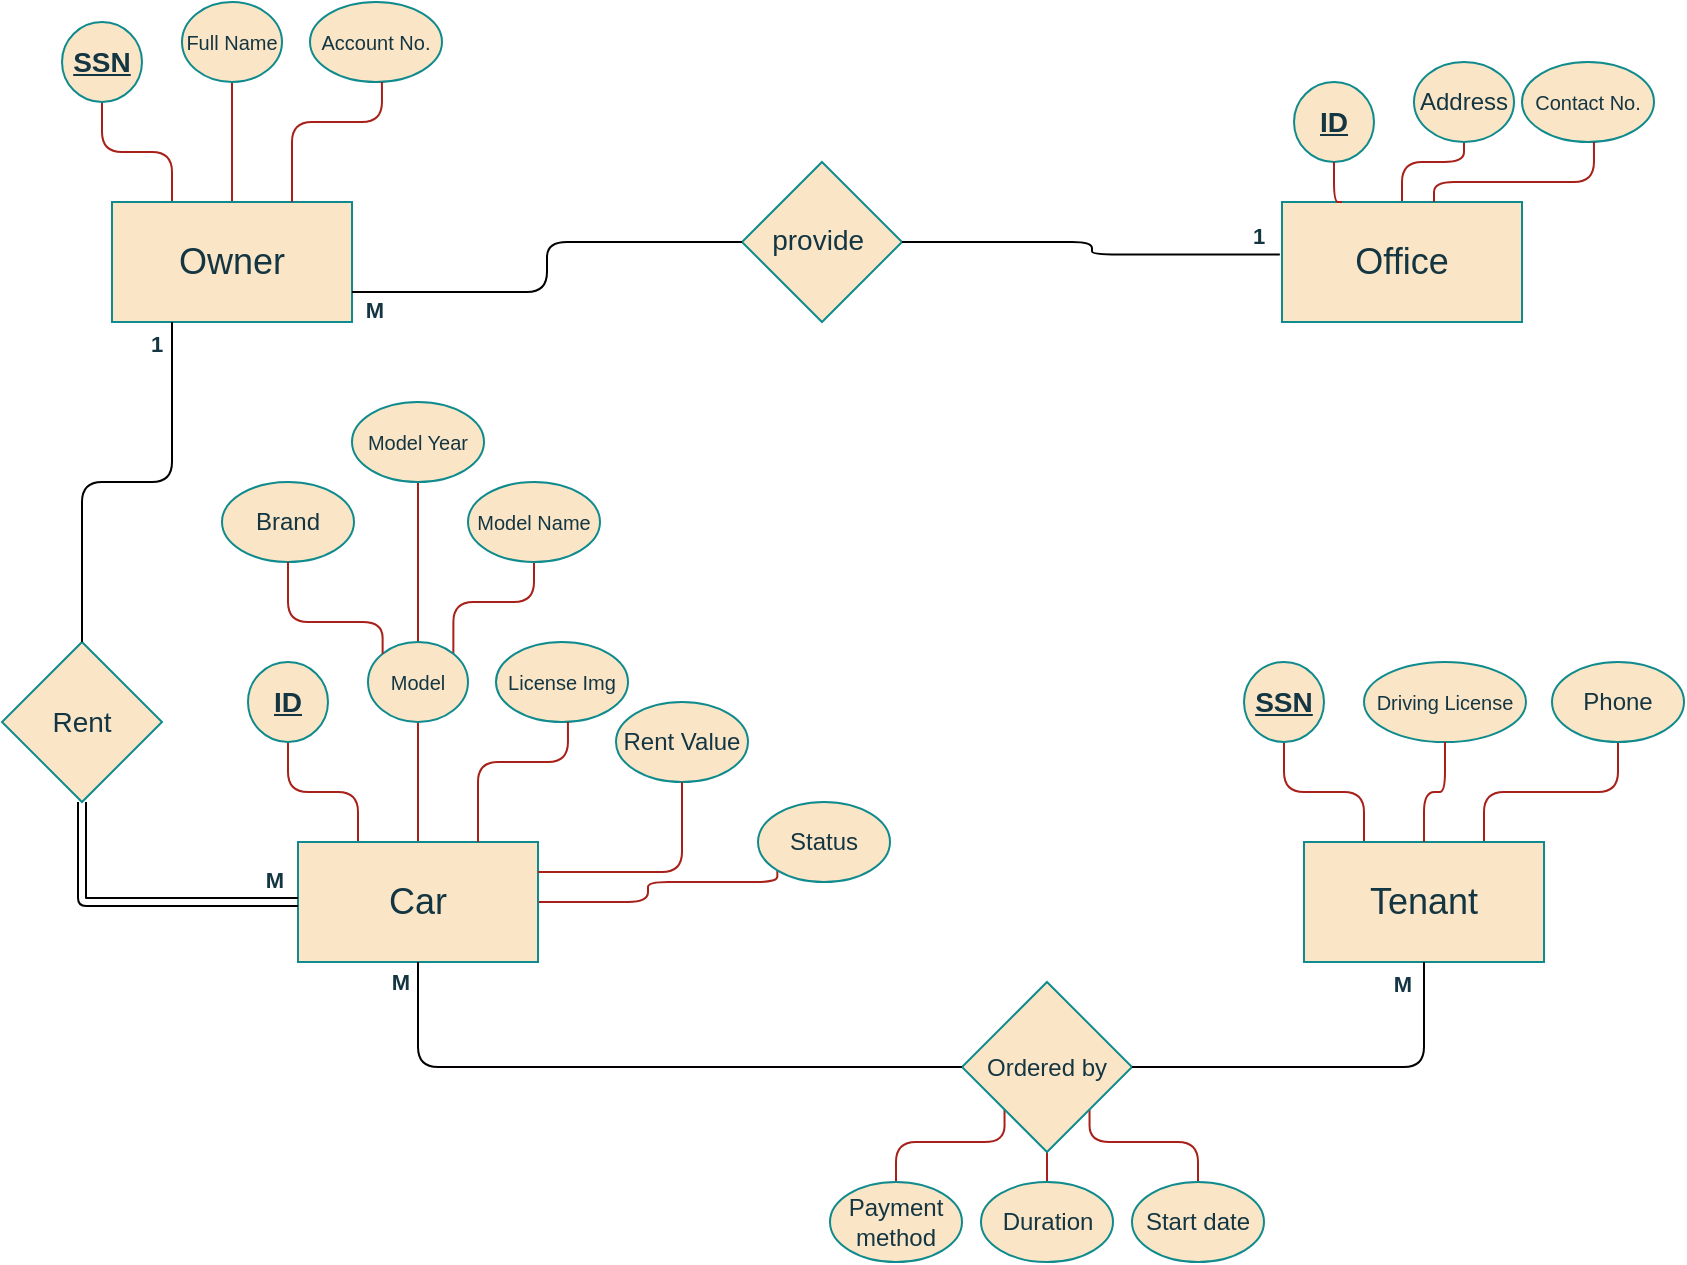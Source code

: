 <mxfile version="24.7.6" pages="2">
  <diagram id="0CkpgYeCT9LC_Ei_JvBb" name="Page-1">
    <mxGraphModel dx="2049" dy="1080" grid="1" gridSize="10" guides="1" tooltips="1" connect="1" arrows="1" fold="1" page="1" pageScale="1" pageWidth="1169" pageHeight="827" math="0" shadow="0">
      <root>
        <mxCell id="0" />
        <mxCell id="1" parent="0" />
        <mxCell id="OIo9PWVqGmyzMWcSTAOq-97" value="" style="group" vertex="1" connectable="0" parent="1">
          <mxGeometry x="20" y="160" width="841" height="630" as="geometry" />
        </mxCell>
        <mxCell id="OIo9PWVqGmyzMWcSTAOq-58" value="" style="group" vertex="1" connectable="0" parent="OIo9PWVqGmyzMWcSTAOq-97">
          <mxGeometry x="30" width="250" height="160" as="geometry" />
        </mxCell>
        <mxCell id="OIo9PWVqGmyzMWcSTAOq-96" value="" style="group" vertex="1" connectable="0" parent="OIo9PWVqGmyzMWcSTAOq-58">
          <mxGeometry width="190" height="160" as="geometry" />
        </mxCell>
        <mxCell id="OIo9PWVqGmyzMWcSTAOq-15" value="" style="edgeStyle=orthogonalEdgeStyle;rounded=1;orthogonalLoop=1;jettySize=auto;html=1;exitX=0.25;exitY=0;exitDx=0;exitDy=0;labelBackgroundColor=none;strokeColor=#A8201A;fontColor=default;curved=0;endArrow=none;endFill=0;" edge="1" parent="OIo9PWVqGmyzMWcSTAOq-96" source="OIo9PWVqGmyzMWcSTAOq-17" target="OIo9PWVqGmyzMWcSTAOq-18">
          <mxGeometry relative="1" as="geometry" />
        </mxCell>
        <mxCell id="OIo9PWVqGmyzMWcSTAOq-16" style="edgeStyle=orthogonalEdgeStyle;rounded=1;orthogonalLoop=1;jettySize=auto;html=1;entryX=0.5;entryY=1;entryDx=0;entryDy=0;labelBackgroundColor=none;strokeColor=#A8201A;fontColor=default;curved=0;endArrow=none;endFill=0;" edge="1" parent="OIo9PWVqGmyzMWcSTAOq-96" source="OIo9PWVqGmyzMWcSTAOq-17" target="OIo9PWVqGmyzMWcSTAOq-19">
          <mxGeometry relative="1" as="geometry" />
        </mxCell>
        <mxCell id="OIo9PWVqGmyzMWcSTAOq-17" value="&lt;font style=&quot;font-size: 18px;&quot;&gt;Owner&lt;/font&gt;" style="rounded=0;whiteSpace=wrap;html=1;labelBackgroundColor=none;fillColor=#FAE5C7;strokeColor=#0F8B8D;fontColor=#143642;" vertex="1" parent="OIo9PWVqGmyzMWcSTAOq-96">
          <mxGeometry x="25" y="100" width="120" height="60" as="geometry" />
        </mxCell>
        <mxCell id="OIo9PWVqGmyzMWcSTAOq-18" value="&lt;u&gt;&lt;b&gt;&lt;font style=&quot;font-size: 14px;&quot;&gt;SSN&lt;/font&gt;&lt;/b&gt;&lt;/u&gt;" style="ellipse;whiteSpace=wrap;html=1;rounded=0;labelBackgroundColor=none;fillColor=#FAE5C7;strokeColor=#0F8B8D;fontColor=#143642;" vertex="1" parent="OIo9PWVqGmyzMWcSTAOq-96">
          <mxGeometry y="10" width="40" height="40" as="geometry" />
        </mxCell>
        <mxCell id="OIo9PWVqGmyzMWcSTAOq-19" value="&lt;font style=&quot;font-size: 10px;&quot;&gt;Full Name&lt;/font&gt;" style="ellipse;whiteSpace=wrap;html=1;rounded=0;labelBackgroundColor=none;fillColor=#FAE5C7;strokeColor=#0F8B8D;fontColor=#143642;" vertex="1" parent="OIo9PWVqGmyzMWcSTAOq-96">
          <mxGeometry x="60" width="50" height="40" as="geometry" />
        </mxCell>
        <mxCell id="OIo9PWVqGmyzMWcSTAOq-20" value="&lt;span style=&quot;font-size: 10px;&quot;&gt;Account No.&lt;/span&gt;" style="ellipse;whiteSpace=wrap;html=1;rounded=0;labelBackgroundColor=none;fillColor=#FAE5C7;strokeColor=#0F8B8D;fontColor=#143642;" vertex="1" parent="OIo9PWVqGmyzMWcSTAOq-96">
          <mxGeometry x="124" width="66" height="40" as="geometry" />
        </mxCell>
        <mxCell id="OIo9PWVqGmyzMWcSTAOq-21" style="edgeStyle=orthogonalEdgeStyle;rounded=1;orthogonalLoop=1;jettySize=auto;html=1;entryX=0.545;entryY=1;entryDx=0;entryDy=0;entryPerimeter=0;exitX=0.75;exitY=0;exitDx=0;exitDy=0;labelBackgroundColor=none;strokeColor=#A8201A;fontColor=default;curved=0;endArrow=none;endFill=0;" edge="1" parent="OIo9PWVqGmyzMWcSTAOq-96" source="OIo9PWVqGmyzMWcSTAOq-17" target="OIo9PWVqGmyzMWcSTAOq-20">
          <mxGeometry relative="1" as="geometry">
            <Array as="points">
              <mxPoint x="115" y="60" />
              <mxPoint x="160" y="60" />
            </Array>
          </mxGeometry>
        </mxCell>
        <mxCell id="OIo9PWVqGmyzMWcSTAOq-60" value="" style="group" vertex="1" connectable="0" parent="OIo9PWVqGmyzMWcSTAOq-97">
          <mxGeometry x="621" y="330" width="220" height="150" as="geometry" />
        </mxCell>
        <mxCell id="OIo9PWVqGmyzMWcSTAOq-46" value="" style="edgeStyle=orthogonalEdgeStyle;rounded=1;orthogonalLoop=1;jettySize=auto;html=1;exitX=0.25;exitY=0;exitDx=0;exitDy=0;labelBackgroundColor=none;strokeColor=#A8201A;fontColor=default;curved=0;endArrow=none;endFill=0;" edge="1" parent="OIo9PWVqGmyzMWcSTAOq-60" source="OIo9PWVqGmyzMWcSTAOq-48" target="OIo9PWVqGmyzMWcSTAOq-49">
          <mxGeometry relative="1" as="geometry" />
        </mxCell>
        <mxCell id="OIo9PWVqGmyzMWcSTAOq-57" style="edgeStyle=orthogonalEdgeStyle;rounded=1;orthogonalLoop=1;jettySize=auto;html=1;exitX=0.75;exitY=0;exitDx=0;exitDy=0;entryX=0.5;entryY=1;entryDx=0;entryDy=0;labelBackgroundColor=none;strokeColor=#A8201A;fontColor=default;curved=0;endArrow=none;endFill=0;" edge="1" parent="OIo9PWVqGmyzMWcSTAOq-60" source="OIo9PWVqGmyzMWcSTAOq-48" target="OIo9PWVqGmyzMWcSTAOq-53">
          <mxGeometry relative="1" as="geometry" />
        </mxCell>
        <mxCell id="OIo9PWVqGmyzMWcSTAOq-48" value="&lt;font style=&quot;font-size: 18px;&quot;&gt;Tenant&lt;/font&gt;" style="rounded=0;whiteSpace=wrap;html=1;labelBackgroundColor=none;fillColor=#FAE5C7;strokeColor=#0F8B8D;fontColor=#143642;" vertex="1" parent="OIo9PWVqGmyzMWcSTAOq-60">
          <mxGeometry x="30" y="90" width="120" height="60" as="geometry" />
        </mxCell>
        <mxCell id="OIo9PWVqGmyzMWcSTAOq-49" value="&lt;font style=&quot;font-size: 14px;&quot;&gt;&lt;u style=&quot;&quot;&gt;&lt;b&gt;SSN&lt;/b&gt;&lt;/u&gt;&lt;/font&gt;" style="ellipse;whiteSpace=wrap;html=1;rounded=0;labelBackgroundColor=none;fillColor=#FAE5C7;strokeColor=#0F8B8D;fontColor=#143642;" vertex="1" parent="OIo9PWVqGmyzMWcSTAOq-60">
          <mxGeometry width="40" height="40" as="geometry" />
        </mxCell>
        <mxCell id="OIo9PWVqGmyzMWcSTAOq-51" value="&lt;span style=&quot;font-size: 10px;&quot;&gt;Driving License&lt;/span&gt;" style="ellipse;whiteSpace=wrap;html=1;rounded=0;labelBackgroundColor=none;fillColor=#FAE5C7;strokeColor=#0F8B8D;fontColor=#143642;" vertex="1" parent="OIo9PWVqGmyzMWcSTAOq-60">
          <mxGeometry x="60" width="81" height="40" as="geometry" />
        </mxCell>
        <mxCell id="OIo9PWVqGmyzMWcSTAOq-53" value="Phone" style="ellipse;whiteSpace=wrap;html=1;rounded=0;labelBackgroundColor=none;fillColor=#FAE5C7;strokeColor=#0F8B8D;fontColor=#143642;" vertex="1" parent="OIo9PWVqGmyzMWcSTAOq-60">
          <mxGeometry x="154" width="66" height="40" as="geometry" />
        </mxCell>
        <mxCell id="OIo9PWVqGmyzMWcSTAOq-56" style="edgeStyle=orthogonalEdgeStyle;rounded=1;orthogonalLoop=1;jettySize=auto;html=1;exitX=0.5;exitY=0;exitDx=0;exitDy=0;entryX=0.5;entryY=1;entryDx=0;entryDy=0;labelBackgroundColor=none;strokeColor=#A8201A;fontColor=default;curved=0;endArrow=none;endFill=0;" edge="1" parent="OIo9PWVqGmyzMWcSTAOq-60" source="OIo9PWVqGmyzMWcSTAOq-48" target="OIo9PWVqGmyzMWcSTAOq-51">
          <mxGeometry relative="1" as="geometry" />
        </mxCell>
        <mxCell id="OIo9PWVqGmyzMWcSTAOq-61" value="" style="group" vertex="1" connectable="0" parent="OIo9PWVqGmyzMWcSTAOq-97">
          <mxGeometry x="110" y="200" width="590" height="300.435" as="geometry" />
        </mxCell>
        <mxCell id="OIo9PWVqGmyzMWcSTAOq-25" value="" style="edgeStyle=orthogonalEdgeStyle;rounded=1;orthogonalLoop=1;jettySize=auto;html=1;exitX=0.25;exitY=0;exitDx=0;exitDy=0;labelBackgroundColor=none;strokeColor=#A8201A;fontColor=default;curved=0;endArrow=none;endFill=0;" edge="1" parent="OIo9PWVqGmyzMWcSTAOq-61" source="OIo9PWVqGmyzMWcSTAOq-27" target="OIo9PWVqGmyzMWcSTAOq-28">
          <mxGeometry relative="1" as="geometry" />
        </mxCell>
        <mxCell id="OIo9PWVqGmyzMWcSTAOq-26" style="edgeStyle=orthogonalEdgeStyle;rounded=1;orthogonalLoop=1;jettySize=auto;html=1;entryX=0.5;entryY=1;entryDx=0;entryDy=0;labelBackgroundColor=none;strokeColor=#A8201A;fontColor=default;curved=0;endArrow=none;endFill=0;" edge="1" parent="OIo9PWVqGmyzMWcSTAOq-61" source="OIo9PWVqGmyzMWcSTAOq-27" target="OIo9PWVqGmyzMWcSTAOq-29">
          <mxGeometry relative="1" as="geometry" />
        </mxCell>
        <mxCell id="OIo9PWVqGmyzMWcSTAOq-36" style="edgeStyle=orthogonalEdgeStyle;rounded=1;orthogonalLoop=1;jettySize=auto;html=1;entryX=0;entryY=1;entryDx=0;entryDy=0;labelBackgroundColor=none;strokeColor=#A8201A;fontColor=default;curved=0;endArrow=none;endFill=0;" edge="1" parent="OIo9PWVqGmyzMWcSTAOq-61" source="OIo9PWVqGmyzMWcSTAOq-27" target="OIo9PWVqGmyzMWcSTAOq-34">
          <mxGeometry relative="1" as="geometry">
            <Array as="points">
              <mxPoint x="213" y="250" />
              <mxPoint x="213" y="240" />
              <mxPoint x="278" y="240" />
            </Array>
          </mxGeometry>
        </mxCell>
        <mxCell id="OIo9PWVqGmyzMWcSTAOq-27" value="&lt;font style=&quot;font-size: 18px;&quot;&gt;Car&lt;/font&gt;" style="rounded=0;whiteSpace=wrap;html=1;labelBackgroundColor=none;fillColor=#FAE5C7;strokeColor=#0F8B8D;fontColor=#143642;" vertex="1" parent="OIo9PWVqGmyzMWcSTAOq-61">
          <mxGeometry x="38" y="220" width="120" height="60" as="geometry" />
        </mxCell>
        <mxCell id="OIo9PWVqGmyzMWcSTAOq-28" value="&lt;u&gt;&lt;b&gt;&lt;font style=&quot;font-size: 14px;&quot;&gt;ID&lt;/font&gt;&lt;/b&gt;&lt;/u&gt;" style="ellipse;whiteSpace=wrap;html=1;rounded=0;labelBackgroundColor=none;fillColor=#FAE5C7;strokeColor=#0F8B8D;fontColor=#143642;" vertex="1" parent="OIo9PWVqGmyzMWcSTAOq-61">
          <mxGeometry x="13" y="130" width="40" height="40" as="geometry" />
        </mxCell>
        <mxCell id="OIo9PWVqGmyzMWcSTAOq-44" style="edgeStyle=orthogonalEdgeStyle;rounded=1;orthogonalLoop=1;jettySize=auto;html=1;exitX=1;exitY=0;exitDx=0;exitDy=0;entryX=0.5;entryY=1;entryDx=0;entryDy=0;labelBackgroundColor=none;strokeColor=#A8201A;fontColor=default;curved=0;endArrow=none;endFill=0;" edge="1" parent="OIo9PWVqGmyzMWcSTAOq-61" source="OIo9PWVqGmyzMWcSTAOq-29" target="OIo9PWVqGmyzMWcSTAOq-41">
          <mxGeometry relative="1" as="geometry" />
        </mxCell>
        <mxCell id="OIo9PWVqGmyzMWcSTAOq-45" style="edgeStyle=orthogonalEdgeStyle;rounded=1;orthogonalLoop=1;jettySize=auto;html=1;exitX=0.5;exitY=0;exitDx=0;exitDy=0;labelBackgroundColor=none;strokeColor=#A8201A;fontColor=default;curved=0;endArrow=none;endFill=0;" edge="1" parent="OIo9PWVqGmyzMWcSTAOq-61" source="OIo9PWVqGmyzMWcSTAOq-29" target="OIo9PWVqGmyzMWcSTAOq-42">
          <mxGeometry relative="1" as="geometry" />
        </mxCell>
        <mxCell id="OIo9PWVqGmyzMWcSTAOq-29" value="&lt;font style=&quot;font-size: 10px;&quot;&gt;Model&lt;/font&gt;" style="ellipse;whiteSpace=wrap;html=1;rounded=0;labelBackgroundColor=none;fillColor=#FAE5C7;strokeColor=#0F8B8D;fontColor=#143642;" vertex="1" parent="OIo9PWVqGmyzMWcSTAOq-61">
          <mxGeometry x="73" y="120" width="50" height="40" as="geometry" />
        </mxCell>
        <mxCell id="OIo9PWVqGmyzMWcSTAOq-30" value="&lt;span style=&quot;font-size: 10px;&quot;&gt;License Img&lt;/span&gt;" style="ellipse;whiteSpace=wrap;html=1;rounded=0;labelBackgroundColor=none;fillColor=#FAE5C7;strokeColor=#0F8B8D;fontColor=#143642;" vertex="1" parent="OIo9PWVqGmyzMWcSTAOq-61">
          <mxGeometry x="137" y="120" width="66" height="40" as="geometry" />
        </mxCell>
        <mxCell id="OIo9PWVqGmyzMWcSTAOq-31" style="edgeStyle=orthogonalEdgeStyle;rounded=1;orthogonalLoop=1;jettySize=auto;html=1;entryX=0.545;entryY=1;entryDx=0;entryDy=0;entryPerimeter=0;exitX=0.75;exitY=0;exitDx=0;exitDy=0;labelBackgroundColor=none;strokeColor=#A8201A;fontColor=default;curved=0;endArrow=none;endFill=0;" edge="1" parent="OIo9PWVqGmyzMWcSTAOq-61" source="OIo9PWVqGmyzMWcSTAOq-27" target="OIo9PWVqGmyzMWcSTAOq-30">
          <mxGeometry relative="1" as="geometry">
            <Array as="points">
              <mxPoint x="128" y="180" />
              <mxPoint x="173" y="180" />
            </Array>
          </mxGeometry>
        </mxCell>
        <mxCell id="OIo9PWVqGmyzMWcSTAOq-32" value="Rent Value" style="ellipse;whiteSpace=wrap;html=1;rounded=0;labelBackgroundColor=none;fillColor=#FAE5C7;strokeColor=#0F8B8D;fontColor=#143642;" vertex="1" parent="OIo9PWVqGmyzMWcSTAOq-61">
          <mxGeometry x="197" y="150" width="66" height="40" as="geometry" />
        </mxCell>
        <mxCell id="OIo9PWVqGmyzMWcSTAOq-33" style="edgeStyle=orthogonalEdgeStyle;rounded=1;orthogonalLoop=1;jettySize=auto;html=1;exitX=1;exitY=0.25;exitDx=0;exitDy=0;labelBackgroundColor=none;strokeColor=#A8201A;fontColor=default;curved=0;endArrow=none;endFill=0;" edge="1" parent="OIo9PWVqGmyzMWcSTAOq-61" source="OIo9PWVqGmyzMWcSTAOq-27" target="OIo9PWVqGmyzMWcSTAOq-32">
          <mxGeometry relative="1" as="geometry" />
        </mxCell>
        <mxCell id="OIo9PWVqGmyzMWcSTAOq-34" value="Status&lt;span style=&quot;color: rgba(0, 0, 0, 0); font-family: monospace; font-size: 0px; text-align: start; text-wrap: nowrap;&quot;&gt;%3CmxGraphModel%3E%3Croot%3E%3CmxCell%20id%3D%220%22%2F%3E%3CmxCell%20id%3D%221%22%20parent%3D%220%22%2F%3E%3CmxCell%20id%3D%222%22%20value%3D%22Rent%20Value%22%20style%3D%22ellipse%3BwhiteSpace%3Dwrap%3Bhtml%3D1%3Brounded%3D0%3B%22%20vertex%3D%221%22%20parent%3D%221%22%3E%3CmxGeometry%20x%3D%22379%22%20y%3D%22440%22%20width%3D%2266%22%20height%3D%2240%22%20as%3D%22geometry%22%2F%3E%3C%2FmxCell%3E%3C%2Froot%3E%3C%2FmxGraphModel%3E&lt;/span&gt;" style="ellipse;whiteSpace=wrap;html=1;rounded=0;labelBackgroundColor=none;fillColor=#FAE5C7;strokeColor=#0F8B8D;fontColor=#143642;" vertex="1" parent="OIo9PWVqGmyzMWcSTAOq-61">
          <mxGeometry x="268" y="200" width="66" height="40" as="geometry" />
        </mxCell>
        <mxCell id="OIo9PWVqGmyzMWcSTAOq-40" value="Brand" style="ellipse;whiteSpace=wrap;html=1;rounded=0;labelBackgroundColor=none;fillColor=#FAE5C7;strokeColor=#0F8B8D;fontColor=#143642;" vertex="1" parent="OIo9PWVqGmyzMWcSTAOq-61">
          <mxGeometry y="40" width="66" height="40" as="geometry" />
        </mxCell>
        <mxCell id="OIo9PWVqGmyzMWcSTAOq-41" value="&lt;font style=&quot;font-size: 10px;&quot;&gt;Model Name&lt;/font&gt;" style="ellipse;whiteSpace=wrap;html=1;rounded=0;labelBackgroundColor=none;fillColor=#FAE5C7;strokeColor=#0F8B8D;fontColor=#143642;" vertex="1" parent="OIo9PWVqGmyzMWcSTAOq-61">
          <mxGeometry x="123" y="40" width="66" height="40" as="geometry" />
        </mxCell>
        <mxCell id="OIo9PWVqGmyzMWcSTAOq-42" value="&lt;font style=&quot;font-size: 10px;&quot;&gt;Model Year&lt;/font&gt;" style="ellipse;whiteSpace=wrap;html=1;rounded=0;labelBackgroundColor=none;fillColor=#FAE5C7;strokeColor=#0F8B8D;fontColor=#143642;" vertex="1" parent="OIo9PWVqGmyzMWcSTAOq-61">
          <mxGeometry x="65" width="66" height="40" as="geometry" />
        </mxCell>
        <mxCell id="OIo9PWVqGmyzMWcSTAOq-43" style="edgeStyle=orthogonalEdgeStyle;rounded=1;orthogonalLoop=1;jettySize=auto;html=1;exitX=0;exitY=0;exitDx=0;exitDy=0;entryX=0.5;entryY=1;entryDx=0;entryDy=0;labelBackgroundColor=none;strokeColor=#A8201A;fontColor=default;curved=0;endArrow=none;endFill=0;" edge="1" parent="OIo9PWVqGmyzMWcSTAOq-61" source="OIo9PWVqGmyzMWcSTAOq-29" target="OIo9PWVqGmyzMWcSTAOq-40">
          <mxGeometry relative="1" as="geometry">
            <Array as="points">
              <mxPoint x="81" y="110" />
              <mxPoint x="33" y="110" />
            </Array>
          </mxGeometry>
        </mxCell>
        <mxCell id="OIo9PWVqGmyzMWcSTAOq-84" value="&lt;b&gt;M&lt;/b&gt;" style="edgeLabel;html=1;align=center;verticalAlign=middle;resizable=0;points=[];strokeColor=#0F8B8D;fontColor=#143642;fillColor=#FAE5C7;" vertex="1" connectable="0" parent="OIo9PWVqGmyzMWcSTAOq-61">
          <mxGeometry x="597" y="301.435" as="geometry">
            <mxPoint x="-508" y="-12" as="offset" />
          </mxGeometry>
        </mxCell>
        <mxCell id="OIo9PWVqGmyzMWcSTAOq-62" value="&lt;span style=&quot;line-height: 107%;&quot;&gt;&lt;font style=&quot;font-size: 14px;&quot;&gt;provide&amp;nbsp;&lt;/font&gt;&lt;/span&gt;" style="rhombus;whiteSpace=wrap;html=1;strokeColor=#0F8B8D;fontColor=#143642;fillColor=#FAE5C7;" vertex="1" parent="OIo9PWVqGmyzMWcSTAOq-97">
          <mxGeometry x="370" y="80" width="80" height="80" as="geometry" />
        </mxCell>
        <mxCell id="OIo9PWVqGmyzMWcSTAOq-63" style="rounded=1;orthogonalLoop=1;jettySize=auto;html=1;exitX=1;exitY=0.75;exitDx=0;exitDy=0;strokeColor=default;fontColor=#143642;fillColor=#FAE5C7;edgeStyle=orthogonalEdgeStyle;curved=0;endArrow=none;endFill=0;" edge="1" parent="OIo9PWVqGmyzMWcSTAOq-97" source="OIo9PWVqGmyzMWcSTAOq-17" target="OIo9PWVqGmyzMWcSTAOq-62">
          <mxGeometry relative="1" as="geometry" />
        </mxCell>
        <mxCell id="OIo9PWVqGmyzMWcSTAOq-71" value="&lt;b&gt;M&lt;/b&gt;" style="edgeLabel;html=1;align=center;verticalAlign=middle;resizable=0;points=[];strokeColor=#0F8B8D;fontColor=#143642;fillColor=#FAE5C7;" vertex="1" connectable="0" parent="OIo9PWVqGmyzMWcSTAOq-63">
          <mxGeometry x="-0.861" y="-3" relative="1" as="geometry">
            <mxPoint x="-5" y="6" as="offset" />
          </mxGeometry>
        </mxCell>
        <mxCell id="OIo9PWVqGmyzMWcSTAOq-68" style="edgeStyle=orthogonalEdgeStyle;rounded=1;orthogonalLoop=1;jettySize=auto;html=1;exitX=1;exitY=0.5;exitDx=0;exitDy=0;entryX=-0.009;entryY=0.437;entryDx=0;entryDy=0;entryPerimeter=0;strokeColor=#000000;fontColor=#143642;fillColor=#FAE5C7;endArrow=none;endFill=0;curved=0;" edge="1" parent="OIo9PWVqGmyzMWcSTAOq-97" source="OIo9PWVqGmyzMWcSTAOq-62" target="OIo9PWVqGmyzMWcSTAOq-1">
          <mxGeometry relative="1" as="geometry" />
        </mxCell>
        <mxCell id="OIo9PWVqGmyzMWcSTAOq-72" value="&lt;b&gt;1&lt;/b&gt;" style="edgeLabel;html=1;align=center;verticalAlign=middle;resizable=0;points=[];strokeColor=#0F8B8D;fontColor=#143642;fillColor=#FAE5C7;" vertex="1" connectable="0" parent="OIo9PWVqGmyzMWcSTAOq-68">
          <mxGeometry x="0.889" y="2" relative="1" as="geometry">
            <mxPoint x="-1" y="-7" as="offset" />
          </mxGeometry>
        </mxCell>
        <mxCell id="OIo9PWVqGmyzMWcSTAOq-10" style="edgeStyle=orthogonalEdgeStyle;rounded=1;orthogonalLoop=1;jettySize=auto;html=1;entryX=0.5;entryY=1;entryDx=0;entryDy=0;labelBackgroundColor=none;strokeColor=#A8201A;fontColor=default;endArrow=none;endFill=0;curved=0;" edge="1" parent="OIo9PWVqGmyzMWcSTAOq-97" source="OIo9PWVqGmyzMWcSTAOq-1" target="OIo9PWVqGmyzMWcSTAOq-8">
          <mxGeometry relative="1" as="geometry" />
        </mxCell>
        <mxCell id="OIo9PWVqGmyzMWcSTAOq-1" value="&lt;font style=&quot;font-size: 18px;&quot;&gt;Office&lt;/font&gt;" style="rounded=0;whiteSpace=wrap;html=1;labelBackgroundColor=none;fillColor=#FAE5C7;strokeColor=#0F8B8D;fontColor=#143642;" vertex="1" parent="OIo9PWVqGmyzMWcSTAOq-97">
          <mxGeometry x="640" y="100" width="120" height="60" as="geometry" />
        </mxCell>
        <mxCell id="OIo9PWVqGmyzMWcSTAOq-4" value="&lt;u&gt;&lt;font style=&quot;font-size: 14px;&quot;&gt;&lt;b&gt;ID&lt;/b&gt;&lt;/font&gt;&lt;/u&gt;" style="ellipse;whiteSpace=wrap;html=1;rounded=0;labelBackgroundColor=none;fillColor=#FAE5C7;strokeColor=#0F8B8D;fontColor=#143642;" vertex="1" parent="OIo9PWVqGmyzMWcSTAOq-97">
          <mxGeometry x="646" y="40" width="40" height="40" as="geometry" />
        </mxCell>
        <mxCell id="OIo9PWVqGmyzMWcSTAOq-8" value="Address" style="ellipse;whiteSpace=wrap;html=1;rounded=0;labelBackgroundColor=none;fillColor=#FAE5C7;strokeColor=#0F8B8D;fontColor=#143642;" vertex="1" parent="OIo9PWVqGmyzMWcSTAOq-97">
          <mxGeometry x="706" y="30" width="50" height="40" as="geometry" />
        </mxCell>
        <mxCell id="OIo9PWVqGmyzMWcSTAOq-11" value="&lt;font style=&quot;font-size: 10px;&quot;&gt;Contact No.&lt;/font&gt;" style="ellipse;whiteSpace=wrap;html=1;rounded=0;labelBackgroundColor=none;fillColor=#FAE5C7;strokeColor=#0F8B8D;fontColor=#143642;" vertex="1" parent="OIo9PWVqGmyzMWcSTAOq-97">
          <mxGeometry x="760" y="30" width="66" height="40" as="geometry" />
        </mxCell>
        <mxCell id="OIo9PWVqGmyzMWcSTAOq-13" style="edgeStyle=orthogonalEdgeStyle;rounded=1;orthogonalLoop=1;jettySize=auto;html=1;entryX=0.545;entryY=1;entryDx=0;entryDy=0;entryPerimeter=0;labelBackgroundColor=none;strokeColor=#A8201A;fontColor=default;endArrow=none;endFill=0;curved=0;" edge="1" parent="OIo9PWVqGmyzMWcSTAOq-97" source="OIo9PWVqGmyzMWcSTAOq-1" target="OIo9PWVqGmyzMWcSTAOq-11">
          <mxGeometry relative="1" as="geometry">
            <Array as="points">
              <mxPoint x="716" y="90" />
              <mxPoint x="796" y="90" />
            </Array>
          </mxGeometry>
        </mxCell>
        <mxCell id="OIo9PWVqGmyzMWcSTAOq-69" style="edgeStyle=orthogonalEdgeStyle;rounded=1;orthogonalLoop=1;jettySize=auto;html=1;exitX=0.25;exitY=0;exitDx=0;exitDy=0;entryX=0.5;entryY=1;entryDx=0;entryDy=0;strokeColor=#A8201A;fontColor=#143642;fillColor=#FAE5C7;endArrow=none;endFill=0;curved=0;" edge="1" parent="OIo9PWVqGmyzMWcSTAOq-97" source="OIo9PWVqGmyzMWcSTAOq-1" target="OIo9PWVqGmyzMWcSTAOq-4">
          <mxGeometry relative="1" as="geometry" />
        </mxCell>
        <mxCell id="OIo9PWVqGmyzMWcSTAOq-76" style="edgeStyle=orthogonalEdgeStyle;rounded=1;orthogonalLoop=1;jettySize=auto;html=1;exitX=0.5;exitY=1;exitDx=0;exitDy=0;entryX=0;entryY=0.5;entryDx=0;entryDy=0;strokeColor=#000000;fontColor=#143642;fillColor=#FAE5C7;curved=0;endArrow=none;endFill=0;shape=link;" edge="1" parent="OIo9PWVqGmyzMWcSTAOq-97" source="OIo9PWVqGmyzMWcSTAOq-74" target="OIo9PWVqGmyzMWcSTAOq-27">
          <mxGeometry relative="1" as="geometry" />
        </mxCell>
        <mxCell id="OIo9PWVqGmyzMWcSTAOq-77" value="&lt;b&gt;M&lt;/b&gt;" style="edgeLabel;html=1;align=center;verticalAlign=middle;resizable=0;points=[];strokeColor=#0F8B8D;fontColor=#143642;fillColor=#FAE5C7;" vertex="1" connectable="0" parent="OIo9PWVqGmyzMWcSTAOq-76">
          <mxGeometry x="0.756" relative="1" as="geometry">
            <mxPoint x="7" y="-11" as="offset" />
          </mxGeometry>
        </mxCell>
        <mxCell id="OIo9PWVqGmyzMWcSTAOq-74" value="&lt;font style=&quot;font-size: 14px;&quot;&gt;Rent&lt;/font&gt;" style="rhombus;whiteSpace=wrap;html=1;strokeColor=#0F8B8D;fontColor=#143642;fillColor=#FAE5C7;" vertex="1" parent="OIo9PWVqGmyzMWcSTAOq-97">
          <mxGeometry y="320" width="80" height="80" as="geometry" />
        </mxCell>
        <mxCell id="OIo9PWVqGmyzMWcSTAOq-75" style="edgeStyle=orthogonalEdgeStyle;rounded=1;orthogonalLoop=1;jettySize=auto;html=1;exitX=0.25;exitY=1;exitDx=0;exitDy=0;entryX=0.5;entryY=0;entryDx=0;entryDy=0;strokeColor=#000000;fontColor=#143642;fillColor=#FAE5C7;curved=0;endArrow=none;endFill=0;" edge="1" parent="OIo9PWVqGmyzMWcSTAOq-97" source="OIo9PWVqGmyzMWcSTAOq-17" target="OIo9PWVqGmyzMWcSTAOq-74">
          <mxGeometry relative="1" as="geometry" />
        </mxCell>
        <mxCell id="OIo9PWVqGmyzMWcSTAOq-78" value="&lt;b&gt;1&lt;/b&gt;" style="edgeLabel;html=1;align=center;verticalAlign=middle;resizable=0;points=[];strokeColor=#0F8B8D;fontColor=#143642;fillColor=#FAE5C7;" vertex="1" connectable="0" parent="OIo9PWVqGmyzMWcSTAOq-75">
          <mxGeometry x="-0.852" y="2" relative="1" as="geometry">
            <mxPoint x="-10" y="-4" as="offset" />
          </mxGeometry>
        </mxCell>
        <mxCell id="OIo9PWVqGmyzMWcSTAOq-92" style="edgeStyle=orthogonalEdgeStyle;rounded=1;orthogonalLoop=1;jettySize=auto;html=1;exitX=0;exitY=1;exitDx=0;exitDy=0;entryX=0.5;entryY=0;entryDx=0;entryDy=0;strokeColor=#A8201A;fontColor=#143642;fillColor=#FAE5C7;curved=0;endArrow=none;endFill=0;" edge="1" parent="OIo9PWVqGmyzMWcSTAOq-97" source="OIo9PWVqGmyzMWcSTAOq-80" target="OIo9PWVqGmyzMWcSTAOq-90">
          <mxGeometry relative="1" as="geometry">
            <Array as="points">
              <mxPoint x="501" y="570" />
              <mxPoint x="447" y="570" />
            </Array>
          </mxGeometry>
        </mxCell>
        <mxCell id="OIo9PWVqGmyzMWcSTAOq-93" style="edgeStyle=orthogonalEdgeStyle;rounded=1;orthogonalLoop=1;jettySize=auto;html=1;exitX=0.5;exitY=1;exitDx=0;exitDy=0;entryX=0.5;entryY=0;entryDx=0;entryDy=0;strokeColor=#A8201A;fontColor=#143642;fillColor=#FAE5C7;curved=0;endArrow=none;endFill=0;" edge="1" parent="OIo9PWVqGmyzMWcSTAOq-97" source="OIo9PWVqGmyzMWcSTAOq-80" target="OIo9PWVqGmyzMWcSTAOq-89">
          <mxGeometry relative="1" as="geometry" />
        </mxCell>
        <mxCell id="OIo9PWVqGmyzMWcSTAOq-94" style="edgeStyle=orthogonalEdgeStyle;rounded=1;orthogonalLoop=1;jettySize=auto;html=1;exitX=1;exitY=1;exitDx=0;exitDy=0;entryX=0.5;entryY=0;entryDx=0;entryDy=0;strokeColor=#A8201A;fontColor=#143642;fillColor=#FAE5C7;curved=0;endArrow=none;endFill=0;" edge="1" parent="OIo9PWVqGmyzMWcSTAOq-97" source="OIo9PWVqGmyzMWcSTAOq-80" target="OIo9PWVqGmyzMWcSTAOq-88">
          <mxGeometry relative="1" as="geometry">
            <Array as="points">
              <mxPoint x="544" y="570" />
              <mxPoint x="598" y="570" />
            </Array>
          </mxGeometry>
        </mxCell>
        <mxCell id="OIo9PWVqGmyzMWcSTAOq-80" value="Ordered by" style="rhombus;whiteSpace=wrap;html=1;strokeColor=#0F8B8D;fontColor=#143642;fillColor=#FAE5C7;" vertex="1" parent="OIo9PWVqGmyzMWcSTAOq-97">
          <mxGeometry x="480" y="490" width="85" height="85" as="geometry" />
        </mxCell>
        <mxCell id="OIo9PWVqGmyzMWcSTAOq-81" style="edgeStyle=orthogonalEdgeStyle;rounded=1;orthogonalLoop=1;jettySize=auto;html=1;exitX=0.5;exitY=1;exitDx=0;exitDy=0;entryX=0;entryY=0.5;entryDx=0;entryDy=0;strokeColor=#050101;fontColor=#143642;fillColor=#FAE5C7;curved=0;endArrow=none;endFill=0;" edge="1" parent="OIo9PWVqGmyzMWcSTAOq-97" source="OIo9PWVqGmyzMWcSTAOq-27" target="OIo9PWVqGmyzMWcSTAOq-80">
          <mxGeometry relative="1" as="geometry" />
        </mxCell>
        <mxCell id="OIo9PWVqGmyzMWcSTAOq-82" style="edgeStyle=orthogonalEdgeStyle;rounded=1;orthogonalLoop=1;jettySize=auto;html=1;exitX=0.5;exitY=1;exitDx=0;exitDy=0;entryX=1;entryY=0.5;entryDx=0;entryDy=0;strokeColor=#050101;fontColor=#143642;fillColor=#FAE5C7;curved=0;endArrow=none;endFill=0;" edge="1" parent="OIo9PWVqGmyzMWcSTAOq-97" source="OIo9PWVqGmyzMWcSTAOq-48" target="OIo9PWVqGmyzMWcSTAOq-80">
          <mxGeometry relative="1" as="geometry" />
        </mxCell>
        <mxCell id="OIo9PWVqGmyzMWcSTAOq-83" value="&lt;b&gt;M&lt;/b&gt;" style="edgeLabel;html=1;align=center;verticalAlign=middle;resizable=0;points=[];strokeColor=#0F8B8D;fontColor=#143642;fillColor=#FAE5C7;" vertex="1" connectable="0" parent="OIo9PWVqGmyzMWcSTAOq-82">
          <mxGeometry x="-0.891" y="1" relative="1" as="geometry">
            <mxPoint x="-12" as="offset" />
          </mxGeometry>
        </mxCell>
        <mxCell id="OIo9PWVqGmyzMWcSTAOq-90" value="Payment method" style="ellipse;whiteSpace=wrap;html=1;rounded=0;labelBackgroundColor=none;fillColor=#FAE5C7;strokeColor=#0F8B8D;fontColor=#143642;" vertex="1" parent="OIo9PWVqGmyzMWcSTAOq-97">
          <mxGeometry x="414" y="590" width="66" height="40" as="geometry" />
        </mxCell>
        <mxCell id="OIo9PWVqGmyzMWcSTAOq-89" value="Duration" style="ellipse;whiteSpace=wrap;html=1;rounded=0;labelBackgroundColor=none;fillColor=#FAE5C7;strokeColor=#0F8B8D;fontColor=#143642;" vertex="1" parent="OIo9PWVqGmyzMWcSTAOq-97">
          <mxGeometry x="489.5" y="590" width="66" height="40" as="geometry" />
        </mxCell>
        <mxCell id="OIo9PWVqGmyzMWcSTAOq-88" value="Start d&lt;span style=&quot;color: rgba(0, 0, 0, 0); font-family: monospace; font-size: 0px; text-align: start; text-wrap: nowrap;&quot;&gt;%3CmxGraphModel%3E%3Croot%3E%3CmxCell%20id%3D%220%22%2F%3E%3CmxCell%20id%3D%221%22%20parent%3D%220%22%2F%3E%3CmxCell%20id%3D%222%22%20value%3D%22Status%26lt%3Bspan%20style%3D%26quot%3Bcolor%3A%20rgba(0%2C%200%2C%200%2C%200)%3B%20font-family%3A%20monospace%3B%20font-size%3A%200px%3B%20text-align%3A%20start%3B%20text-wrap%3A%20nowrap%3B%26quot%3B%26gt%3B%253CmxGraphModel%253E%253Croot%253E%253CmxCell%2520id%253D%25220%2522%252F%253E%253CmxCell%2520id%253D%25221%2522%2520parent%253D%25220%2522%252F%253E%253CmxCell%2520id%253D%25222%2522%2520value%253D%2522Rent%2520Value%2522%2520style%253D%2522ellipse%253BwhiteSpace%253Dwrap%253Bhtml%253D1%253Brounded%253D0%253B%2522%2520vertex%253D%25221%2522%2520parent%253D%25221%2522%253E%253CmxGeometry%2520x%253D%2522379%2522%2520y%253D%2522440%2522%2520width%253D%252266%2522%2520height%253D%252240%2522%2520as%253D%2522geometry%2522%252F%253E%253C%252FmxCell%253E%253C%252Froot%253E%253C%252FmxGraphModel%253E%26lt%3B%2Fspan%26gt%3B%22%20style%3D%22ellipse%3BwhiteSpace%3Dwrap%3Bhtml%3D1%3Brounded%3D0%3BlabelBackgroundColor%3Dnone%3BfillColor%3D%23FAE5C7%3BstrokeColor%3D%230F8B8D%3BfontColor%3D%23143642%3B%22%20vertex%3D%221%22%20parent%3D%221%22%3E%3CmxGeometry%20x%3D%22398%22%20y%3D%22560%22%20width%3D%2266%22%20height%3D%2240%22%20as%3D%22geometry%22%2F%3E%3C%2FmxCell%3E%3C%2Froot%3E%3C%2FmxGraphModel%3E&lt;/span&gt;ate" style="ellipse;whiteSpace=wrap;html=1;rounded=0;labelBackgroundColor=none;fillColor=#FAE5C7;strokeColor=#0F8B8D;fontColor=#143642;" vertex="1" parent="OIo9PWVqGmyzMWcSTAOq-97">
          <mxGeometry x="565" y="590" width="66" height="40" as="geometry" />
        </mxCell>
      </root>
    </mxGraphModel>
  </diagram>
  <diagram name="Day01_Q1" id="6wFqTmkmnKEI-5kKPCnc">
    <mxGraphModel dx="3776" dy="1375" grid="1" gridSize="10" guides="1" tooltips="1" connect="1" arrows="1" fold="1" page="1" pageScale="1" pageWidth="1169" pageHeight="827" math="0" shadow="0">
      <root>
        <mxCell id="ZMFAi1i5mtqEm44oEGKB-0" />
        <mxCell id="ZMFAi1i5mtqEm44oEGKB-1" parent="ZMFAi1i5mtqEm44oEGKB-0" />
        <mxCell id="wksBsVy8olKyLcgHj2rm-86" value="Owner" style="shape=table;startSize=30;container=1;collapsible=1;childLayout=tableLayout;fixedRows=1;rowLines=0;fontStyle=1;align=center;resizeLast=1;html=1;strokeColor=#0F8B8D;fontColor=#143642;fillColor=#FAE5C7;" vertex="1" parent="ZMFAi1i5mtqEm44oEGKB-1">
          <mxGeometry x="140" y="160" width="180" height="150" as="geometry" />
        </mxCell>
        <mxCell id="wksBsVy8olKyLcgHj2rm-87" value="" style="shape=tableRow;horizontal=0;startSize=0;swimlaneHead=0;swimlaneBody=0;fillColor=none;collapsible=0;dropTarget=0;points=[[0,0.5],[1,0.5]];portConstraint=eastwest;top=0;left=0;right=0;bottom=1;strokeColor=#0F8B8D;fontColor=#143642;" vertex="1" parent="wksBsVy8olKyLcgHj2rm-86">
          <mxGeometry y="30" width="180" height="30" as="geometry" />
        </mxCell>
        <mxCell id="wksBsVy8olKyLcgHj2rm-88" value="PK" style="shape=partialRectangle;connectable=0;fillColor=none;top=0;left=0;bottom=0;right=0;fontStyle=1;overflow=hidden;whiteSpace=wrap;html=1;strokeColor=#0F8B8D;fontColor=#143642;" vertex="1" parent="wksBsVy8olKyLcgHj2rm-87">
          <mxGeometry width="30" height="30" as="geometry">
            <mxRectangle width="30" height="30" as="alternateBounds" />
          </mxGeometry>
        </mxCell>
        <mxCell id="wksBsVy8olKyLcgHj2rm-89" value="SSN" style="shape=partialRectangle;connectable=0;fillColor=none;top=0;left=0;bottom=0;right=0;align=left;spacingLeft=6;fontStyle=5;overflow=hidden;whiteSpace=wrap;html=1;strokeColor=#0F8B8D;fontColor=#143642;" vertex="1" parent="wksBsVy8olKyLcgHj2rm-87">
          <mxGeometry x="30" width="150" height="30" as="geometry">
            <mxRectangle width="150" height="30" as="alternateBounds" />
          </mxGeometry>
        </mxCell>
        <mxCell id="wksBsVy8olKyLcgHj2rm-90" value="" style="shape=tableRow;horizontal=0;startSize=0;swimlaneHead=0;swimlaneBody=0;fillColor=none;collapsible=0;dropTarget=0;points=[[0,0.5],[1,0.5]];portConstraint=eastwest;top=0;left=0;right=0;bottom=0;strokeColor=#0F8B8D;fontColor=#143642;" vertex="1" parent="wksBsVy8olKyLcgHj2rm-86">
          <mxGeometry y="60" width="180" height="30" as="geometry" />
        </mxCell>
        <mxCell id="wksBsVy8olKyLcgHj2rm-91" value="" style="shape=partialRectangle;connectable=0;fillColor=none;top=0;left=0;bottom=0;right=0;editable=1;overflow=hidden;whiteSpace=wrap;html=1;strokeColor=#0F8B8D;fontColor=#143642;" vertex="1" parent="wksBsVy8olKyLcgHj2rm-90">
          <mxGeometry width="30" height="30" as="geometry">
            <mxRectangle width="30" height="30" as="alternateBounds" />
          </mxGeometry>
        </mxCell>
        <mxCell id="wksBsVy8olKyLcgHj2rm-92" value="Full Name" style="shape=partialRectangle;connectable=0;fillColor=none;top=0;left=0;bottom=0;right=0;align=left;spacingLeft=6;overflow=hidden;whiteSpace=wrap;html=1;strokeColor=#0F8B8D;fontColor=#143642;" vertex="1" parent="wksBsVy8olKyLcgHj2rm-90">
          <mxGeometry x="30" width="150" height="30" as="geometry">
            <mxRectangle width="150" height="30" as="alternateBounds" />
          </mxGeometry>
        </mxCell>
        <mxCell id="wksBsVy8olKyLcgHj2rm-93" value="" style="shape=tableRow;horizontal=0;startSize=0;swimlaneHead=0;swimlaneBody=0;fillColor=none;collapsible=0;dropTarget=0;points=[[0,0.5],[1,0.5]];portConstraint=eastwest;top=0;left=0;right=0;bottom=0;strokeColor=#0F8B8D;fontColor=#143642;" vertex="1" parent="wksBsVy8olKyLcgHj2rm-86">
          <mxGeometry y="90" width="180" height="30" as="geometry" />
        </mxCell>
        <mxCell id="wksBsVy8olKyLcgHj2rm-94" value="" style="shape=partialRectangle;connectable=0;fillColor=none;top=0;left=0;bottom=0;right=0;editable=1;overflow=hidden;whiteSpace=wrap;html=1;strokeColor=#0F8B8D;fontColor=#143642;" vertex="1" parent="wksBsVy8olKyLcgHj2rm-93">
          <mxGeometry width="30" height="30" as="geometry">
            <mxRectangle width="30" height="30" as="alternateBounds" />
          </mxGeometry>
        </mxCell>
        <mxCell id="wksBsVy8olKyLcgHj2rm-95" value="Account No." style="shape=partialRectangle;connectable=0;fillColor=none;top=0;left=0;bottom=0;right=0;align=left;spacingLeft=6;overflow=hidden;whiteSpace=wrap;html=1;strokeColor=#0F8B8D;fontColor=#143642;" vertex="1" parent="wksBsVy8olKyLcgHj2rm-93">
          <mxGeometry x="30" width="150" height="30" as="geometry">
            <mxRectangle width="150" height="30" as="alternateBounds" />
          </mxGeometry>
        </mxCell>
        <mxCell id="wksBsVy8olKyLcgHj2rm-250" style="shape=tableRow;horizontal=0;startSize=0;swimlaneHead=0;swimlaneBody=0;fillColor=none;collapsible=0;dropTarget=0;points=[[0,0.5],[1,0.5]];portConstraint=eastwest;top=0;left=0;right=0;bottom=0;strokeColor=#0F8B8D;fontColor=#143642;" vertex="1" parent="wksBsVy8olKyLcgHj2rm-86">
          <mxGeometry y="120" width="180" height="30" as="geometry" />
        </mxCell>
        <mxCell id="wksBsVy8olKyLcgHj2rm-251" value="FK" style="shape=partialRectangle;connectable=0;fillColor=none;top=0;left=0;bottom=0;right=0;editable=1;overflow=hidden;whiteSpace=wrap;html=1;strokeColor=#0F8B8D;fontColor=#143642;" vertex="1" parent="wksBsVy8olKyLcgHj2rm-250">
          <mxGeometry width="30" height="30" as="geometry">
            <mxRectangle width="30" height="30" as="alternateBounds" />
          </mxGeometry>
        </mxCell>
        <mxCell id="wksBsVy8olKyLcgHj2rm-252" value="Office_ID" style="shape=partialRectangle;connectable=0;fillColor=none;top=0;left=0;bottom=0;right=0;align=left;spacingLeft=6;overflow=hidden;whiteSpace=wrap;html=1;strokeColor=#0F8B8D;fontColor=#143642;" vertex="1" parent="wksBsVy8olKyLcgHj2rm-250">
          <mxGeometry x="30" width="150" height="30" as="geometry">
            <mxRectangle width="150" height="30" as="alternateBounds" />
          </mxGeometry>
        </mxCell>
        <mxCell id="wksBsVy8olKyLcgHj2rm-112" value="Office" style="shape=table;startSize=30;container=1;collapsible=1;childLayout=tableLayout;fixedRows=1;rowLines=0;fontStyle=1;align=center;resizeLast=1;html=1;strokeColor=#0F8B8D;fontColor=#143642;fillColor=#FAE5C7;" vertex="1" parent="ZMFAi1i5mtqEm44oEGKB-1">
          <mxGeometry x="445" y="175" width="180" height="120" as="geometry" />
        </mxCell>
        <mxCell id="wksBsVy8olKyLcgHj2rm-113" value="" style="shape=tableRow;horizontal=0;startSize=0;swimlaneHead=0;swimlaneBody=0;fillColor=none;collapsible=0;dropTarget=0;points=[[0,0.5],[1,0.5]];portConstraint=eastwest;top=0;left=0;right=0;bottom=1;strokeColor=#0F8B8D;fontColor=#143642;" vertex="1" parent="wksBsVy8olKyLcgHj2rm-112">
          <mxGeometry y="30" width="180" height="30" as="geometry" />
        </mxCell>
        <mxCell id="wksBsVy8olKyLcgHj2rm-114" value="PK" style="shape=partialRectangle;connectable=0;fillColor=none;top=0;left=0;bottom=0;right=0;fontStyle=1;overflow=hidden;whiteSpace=wrap;html=1;strokeColor=#0F8B8D;fontColor=#143642;" vertex="1" parent="wksBsVy8olKyLcgHj2rm-113">
          <mxGeometry width="30" height="30" as="geometry">
            <mxRectangle width="30" height="30" as="alternateBounds" />
          </mxGeometry>
        </mxCell>
        <mxCell id="wksBsVy8olKyLcgHj2rm-115" value="ID" style="shape=partialRectangle;connectable=0;fillColor=none;top=0;left=0;bottom=0;right=0;align=left;spacingLeft=6;fontStyle=5;overflow=hidden;whiteSpace=wrap;html=1;strokeColor=#0F8B8D;fontColor=#143642;" vertex="1" parent="wksBsVy8olKyLcgHj2rm-113">
          <mxGeometry x="30" width="150" height="30" as="geometry">
            <mxRectangle width="150" height="30" as="alternateBounds" />
          </mxGeometry>
        </mxCell>
        <mxCell id="wksBsVy8olKyLcgHj2rm-116" value="" style="shape=tableRow;horizontal=0;startSize=0;swimlaneHead=0;swimlaneBody=0;fillColor=none;collapsible=0;dropTarget=0;points=[[0,0.5],[1,0.5]];portConstraint=eastwest;top=0;left=0;right=0;bottom=0;strokeColor=#0F8B8D;fontColor=#143642;" vertex="1" parent="wksBsVy8olKyLcgHj2rm-112">
          <mxGeometry y="60" width="180" height="30" as="geometry" />
        </mxCell>
        <mxCell id="wksBsVy8olKyLcgHj2rm-117" value="" style="shape=partialRectangle;connectable=0;fillColor=none;top=0;left=0;bottom=0;right=0;editable=1;overflow=hidden;whiteSpace=wrap;html=1;strokeColor=#0F8B8D;fontColor=#143642;" vertex="1" parent="wksBsVy8olKyLcgHj2rm-116">
          <mxGeometry width="30" height="30" as="geometry">
            <mxRectangle width="30" height="30" as="alternateBounds" />
          </mxGeometry>
        </mxCell>
        <mxCell id="wksBsVy8olKyLcgHj2rm-118" value="Address" style="shape=partialRectangle;connectable=0;fillColor=none;top=0;left=0;bottom=0;right=0;align=left;spacingLeft=6;overflow=hidden;whiteSpace=wrap;html=1;strokeColor=#0F8B8D;fontColor=#143642;" vertex="1" parent="wksBsVy8olKyLcgHj2rm-116">
          <mxGeometry x="30" width="150" height="30" as="geometry">
            <mxRectangle width="150" height="30" as="alternateBounds" />
          </mxGeometry>
        </mxCell>
        <mxCell id="wksBsVy8olKyLcgHj2rm-119" value="" style="shape=tableRow;horizontal=0;startSize=0;swimlaneHead=0;swimlaneBody=0;fillColor=none;collapsible=0;dropTarget=0;points=[[0,0.5],[1,0.5]];portConstraint=eastwest;top=0;left=0;right=0;bottom=0;strokeColor=#0F8B8D;fontColor=#143642;" vertex="1" parent="wksBsVy8olKyLcgHj2rm-112">
          <mxGeometry y="90" width="180" height="30" as="geometry" />
        </mxCell>
        <mxCell id="wksBsVy8olKyLcgHj2rm-120" value="" style="shape=partialRectangle;connectable=0;fillColor=none;top=0;left=0;bottom=0;right=0;editable=1;overflow=hidden;whiteSpace=wrap;html=1;strokeColor=#0F8B8D;fontColor=#143642;" vertex="1" parent="wksBsVy8olKyLcgHj2rm-119">
          <mxGeometry width="30" height="30" as="geometry">
            <mxRectangle width="30" height="30" as="alternateBounds" />
          </mxGeometry>
        </mxCell>
        <mxCell id="wksBsVy8olKyLcgHj2rm-121" value="Contact No." style="shape=partialRectangle;connectable=0;fillColor=none;top=0;left=0;bottom=0;right=0;align=left;spacingLeft=6;overflow=hidden;whiteSpace=wrap;html=1;strokeColor=#0F8B8D;fontColor=#143642;" vertex="1" parent="wksBsVy8olKyLcgHj2rm-119">
          <mxGeometry x="30" width="150" height="30" as="geometry">
            <mxRectangle width="150" height="30" as="alternateBounds" />
          </mxGeometry>
        </mxCell>
        <object label="Car" id="wksBsVy8olKyLcgHj2rm-125">
          <mxCell style="shape=table;startSize=30;container=1;collapsible=1;childLayout=tableLayout;fixedRows=1;rowLines=0;fontStyle=1;align=center;resizeLast=1;html=1;strokeColor=#0F8B8D;fontColor=#143642;fillColor=#f9e5c9;points=[[0,0,0,0,0],[0,0.25,0,0,0],[0,0.5,0,0,0],[0,0.75,0,0,0],[0,1,0,0,0],[0.17,1,0,0,0],[0.25,0,0,0,0],[0.25,1,0,0,0],[0.33,1,0,0,0],[0.5,0,0,0,0],[0.5,1,0,0,0],[0.67,1,0,0,0],[0.75,0,0,0,0],[0.75,1,0,0,0],[0.83,1,0,0,0],[1,0,0,0,0],[1,0.25,0,0,0],[1,0.5,0,0,0],[1,0.75,0,0,0],[1,1,0,0,0]];columnLines=1;arcSize=30;noLabel=0;portConstraintRotation=0;connectable=1;allowArrows=1;snapToPoint=0;fixedWidth=0;fillStyle=auto;" vertex="1" parent="ZMFAi1i5mtqEm44oEGKB-1">
            <mxGeometry x="140" y="360" width="180" height="270" as="geometry">
              <mxRectangle x="580" y="380" width="60" height="30" as="alternateBounds" />
            </mxGeometry>
          </mxCell>
        </object>
        <mxCell id="wksBsVy8olKyLcgHj2rm-126" value="" style="shape=tableRow;horizontal=0;startSize=0;swimlaneHead=0;swimlaneBody=0;fillColor=none;collapsible=0;dropTarget=0;points=[[0,0.5],[1,0.5]];portConstraint=eastwest;top=0;left=0;right=0;bottom=1;strokeColor=#0F8B8D;fontColor=#143642;" vertex="1" parent="wksBsVy8olKyLcgHj2rm-125">
          <mxGeometry y="30" width="180" height="30" as="geometry" />
        </mxCell>
        <mxCell id="wksBsVy8olKyLcgHj2rm-127" value="PK" style="shape=partialRectangle;connectable=0;fillColor=none;top=0;left=0;bottom=0;right=0;fontStyle=1;overflow=hidden;whiteSpace=wrap;html=1;strokeColor=#0F8B8D;fontColor=#143642;" vertex="1" parent="wksBsVy8olKyLcgHj2rm-126">
          <mxGeometry width="30" height="30" as="geometry">
            <mxRectangle width="30" height="30" as="alternateBounds" />
          </mxGeometry>
        </mxCell>
        <mxCell id="wksBsVy8olKyLcgHj2rm-128" value="ID" style="shape=partialRectangle;connectable=0;fillColor=none;top=0;left=0;bottom=0;right=0;align=left;spacingLeft=6;fontStyle=5;overflow=hidden;whiteSpace=wrap;html=1;strokeColor=#0F8B8D;fontColor=#143642;" vertex="1" parent="wksBsVy8olKyLcgHj2rm-126">
          <mxGeometry x="30" width="150" height="30" as="geometry">
            <mxRectangle width="150" height="30" as="alternateBounds" />
          </mxGeometry>
        </mxCell>
        <mxCell id="wksBsVy8olKyLcgHj2rm-129" value="" style="shape=tableRow;horizontal=0;startSize=0;swimlaneHead=0;swimlaneBody=0;fillColor=none;collapsible=0;dropTarget=0;points=[[0,0.5],[1,0.5]];portConstraint=eastwest;top=0;left=0;right=0;bottom=0;strokeColor=#0F8B8D;fontColor=#143642;" vertex="1" parent="wksBsVy8olKyLcgHj2rm-125">
          <mxGeometry y="60" width="180" height="30" as="geometry" />
        </mxCell>
        <mxCell id="wksBsVy8olKyLcgHj2rm-130" value="" style="shape=partialRectangle;connectable=0;fillColor=none;top=0;left=0;bottom=0;right=0;editable=1;overflow=hidden;whiteSpace=wrap;html=1;strokeColor=#0F8B8D;fontColor=#143642;" vertex="1" parent="wksBsVy8olKyLcgHj2rm-129">
          <mxGeometry width="30" height="30" as="geometry">
            <mxRectangle width="30" height="30" as="alternateBounds" />
          </mxGeometry>
        </mxCell>
        <mxCell id="wksBsVy8olKyLcgHj2rm-131" value="License Img" style="shape=partialRectangle;connectable=0;fillColor=none;top=0;left=0;bottom=0;right=0;align=left;spacingLeft=6;overflow=hidden;whiteSpace=wrap;html=1;strokeColor=#0F8B8D;fontColor=#143642;" vertex="1" parent="wksBsVy8olKyLcgHj2rm-129">
          <mxGeometry x="30" width="150" height="30" as="geometry">
            <mxRectangle width="150" height="30" as="alternateBounds" />
          </mxGeometry>
        </mxCell>
        <mxCell id="wksBsVy8olKyLcgHj2rm-132" value="" style="shape=tableRow;horizontal=0;startSize=0;swimlaneHead=0;swimlaneBody=0;fillColor=none;collapsible=0;dropTarget=0;points=[[0,0.5],[1,0.5]];portConstraint=eastwest;top=0;left=0;right=0;bottom=0;strokeColor=#0F8B8D;fontColor=#143642;rounded=0;" vertex="1" parent="wksBsVy8olKyLcgHj2rm-125">
          <mxGeometry y="90" width="180" height="30" as="geometry" />
        </mxCell>
        <mxCell id="wksBsVy8olKyLcgHj2rm-133" value="" style="shape=partialRectangle;connectable=0;fillColor=none;top=0;left=0;bottom=0;right=0;editable=1;overflow=hidden;whiteSpace=wrap;html=1;strokeColor=#0F8B8D;fontColor=#143642;" vertex="1" parent="wksBsVy8olKyLcgHj2rm-132">
          <mxGeometry width="30" height="30" as="geometry">
            <mxRectangle width="30" height="30" as="alternateBounds" />
          </mxGeometry>
        </mxCell>
        <mxCell id="wksBsVy8olKyLcgHj2rm-134" value="Rent Price" style="shape=partialRectangle;connectable=0;fillColor=none;top=0;left=0;bottom=0;right=0;align=left;spacingLeft=6;overflow=hidden;whiteSpace=wrap;html=1;strokeColor=#0F8B8D;fontColor=#143642;" vertex="1" parent="wksBsVy8olKyLcgHj2rm-132">
          <mxGeometry x="30" width="150" height="30" as="geometry">
            <mxRectangle width="150" height="30" as="alternateBounds" />
          </mxGeometry>
        </mxCell>
        <mxCell id="wksBsVy8olKyLcgHj2rm-135" value="" style="shape=tableRow;horizontal=0;startSize=0;swimlaneHead=0;swimlaneBody=0;fillColor=none;collapsible=0;dropTarget=0;points=[[0,0.5],[1,0.5]];portConstraint=eastwest;top=0;left=0;right=0;bottom=0;strokeColor=#0F8B8D;fontColor=#143642;rounded=0;" vertex="1" parent="wksBsVy8olKyLcgHj2rm-125">
          <mxGeometry y="120" width="180" height="30" as="geometry" />
        </mxCell>
        <mxCell id="wksBsVy8olKyLcgHj2rm-136" value="" style="shape=partialRectangle;connectable=0;fillColor=none;top=0;left=0;bottom=0;right=0;editable=1;overflow=hidden;whiteSpace=wrap;html=1;strokeColor=#0F8B8D;fontColor=#143642;" vertex="1" parent="wksBsVy8olKyLcgHj2rm-135">
          <mxGeometry width="30" height="30" as="geometry">
            <mxRectangle width="30" height="30" as="alternateBounds" />
          </mxGeometry>
        </mxCell>
        <mxCell id="wksBsVy8olKyLcgHj2rm-137" value="Status" style="shape=partialRectangle;connectable=0;fillColor=none;top=0;left=0;bottom=0;right=0;align=left;spacingLeft=6;overflow=hidden;whiteSpace=wrap;html=1;strokeColor=#0F8B8D;fontColor=#143642;" vertex="1" parent="wksBsVy8olKyLcgHj2rm-135">
          <mxGeometry x="30" width="150" height="30" as="geometry">
            <mxRectangle width="150" height="30" as="alternateBounds" />
          </mxGeometry>
        </mxCell>
        <mxCell id="wksBsVy8olKyLcgHj2rm-205" style="shape=tableRow;horizontal=0;startSize=0;swimlaneHead=0;swimlaneBody=0;fillColor=none;collapsible=0;dropTarget=0;points=[[0,0.5],[1,0.5]];portConstraint=eastwest;top=0;left=0;right=0;bottom=0;strokeColor=#0F8B8D;fontColor=#143642;rounded=0;" vertex="1" parent="wksBsVy8olKyLcgHj2rm-125">
          <mxGeometry y="150" width="180" height="30" as="geometry" />
        </mxCell>
        <mxCell id="wksBsVy8olKyLcgHj2rm-206" style="shape=partialRectangle;connectable=0;fillColor=none;top=0;left=0;bottom=0;right=0;editable=1;overflow=hidden;whiteSpace=wrap;html=1;strokeColor=#0F8B8D;fontColor=#143642;" vertex="1" parent="wksBsVy8olKyLcgHj2rm-205">
          <mxGeometry width="30" height="30" as="geometry">
            <mxRectangle width="30" height="30" as="alternateBounds" />
          </mxGeometry>
        </mxCell>
        <mxCell id="wksBsVy8olKyLcgHj2rm-207" value="Brand" style="shape=partialRectangle;connectable=0;fillColor=none;top=0;left=0;bottom=0;right=0;align=left;spacingLeft=6;overflow=hidden;whiteSpace=wrap;html=1;strokeColor=#0F8B8D;fontColor=#143642;" vertex="1" parent="wksBsVy8olKyLcgHj2rm-205">
          <mxGeometry x="30" width="150" height="30" as="geometry">
            <mxRectangle width="150" height="30" as="alternateBounds" />
          </mxGeometry>
        </mxCell>
        <mxCell id="wksBsVy8olKyLcgHj2rm-208" style="shape=tableRow;horizontal=0;startSize=0;swimlaneHead=0;swimlaneBody=0;fillColor=none;collapsible=0;dropTarget=0;points=[[0,0.5],[1,0.5]];portConstraint=eastwest;top=0;left=0;right=0;bottom=0;strokeColor=#0F8B8D;fontColor=#143642;rounded=0;" vertex="1" parent="wksBsVy8olKyLcgHj2rm-125">
          <mxGeometry y="180" width="180" height="30" as="geometry" />
        </mxCell>
        <mxCell id="wksBsVy8olKyLcgHj2rm-209" style="shape=partialRectangle;connectable=0;fillColor=none;top=0;left=0;bottom=0;right=0;editable=1;overflow=hidden;whiteSpace=wrap;html=1;strokeColor=#0F8B8D;fontColor=#143642;" vertex="1" parent="wksBsVy8olKyLcgHj2rm-208">
          <mxGeometry width="30" height="30" as="geometry">
            <mxRectangle width="30" height="30" as="alternateBounds" />
          </mxGeometry>
        </mxCell>
        <mxCell id="wksBsVy8olKyLcgHj2rm-210" value="Model Name" style="shape=partialRectangle;connectable=0;fillColor=none;top=0;left=0;bottom=0;right=0;align=left;spacingLeft=6;overflow=hidden;whiteSpace=wrap;html=1;strokeColor=#0F8B8D;fontColor=#143642;" vertex="1" parent="wksBsVy8olKyLcgHj2rm-208">
          <mxGeometry x="30" width="150" height="30" as="geometry">
            <mxRectangle width="150" height="30" as="alternateBounds" />
          </mxGeometry>
        </mxCell>
        <mxCell id="wksBsVy8olKyLcgHj2rm-211" style="shape=tableRow;horizontal=0;startSize=0;swimlaneHead=0;swimlaneBody=0;fillColor=none;collapsible=0;dropTarget=0;points=[[0,0.5],[1,0.5]];portConstraint=eastwest;top=0;left=0;right=0;bottom=0;strokeColor=#0F8B8D;fontColor=#143642;rounded=0;" vertex="1" parent="wksBsVy8olKyLcgHj2rm-125">
          <mxGeometry y="210" width="180" height="30" as="geometry" />
        </mxCell>
        <mxCell id="wksBsVy8olKyLcgHj2rm-212" style="shape=partialRectangle;connectable=0;fillColor=none;top=0;left=0;bottom=0;right=0;editable=1;overflow=hidden;whiteSpace=wrap;html=1;strokeColor=#0F8B8D;fontColor=#143642;" vertex="1" parent="wksBsVy8olKyLcgHj2rm-211">
          <mxGeometry width="30" height="30" as="geometry">
            <mxRectangle width="30" height="30" as="alternateBounds" />
          </mxGeometry>
        </mxCell>
        <mxCell id="wksBsVy8olKyLcgHj2rm-213" value="Model Year" style="shape=partialRectangle;connectable=0;fillColor=none;top=0;left=0;bottom=0;right=0;align=left;spacingLeft=6;overflow=hidden;whiteSpace=wrap;html=1;strokeColor=#0F8B8D;fontColor=#143642;" vertex="1" parent="wksBsVy8olKyLcgHj2rm-211">
          <mxGeometry x="30" width="150" height="30" as="geometry">
            <mxRectangle width="150" height="30" as="alternateBounds" />
          </mxGeometry>
        </mxCell>
        <mxCell id="wksBsVy8olKyLcgHj2rm-230" style="shape=tableRow;horizontal=0;startSize=0;swimlaneHead=0;swimlaneBody=0;fillColor=none;collapsible=0;dropTarget=0;points=[[0,0.5],[1,0.5]];portConstraint=eastwest;top=0;left=0;right=0;bottom=0;strokeColor=#0F8B8D;fontColor=#143642;rounded=0;" vertex="1" parent="wksBsVy8olKyLcgHj2rm-125">
          <mxGeometry y="240" width="180" height="30" as="geometry" />
        </mxCell>
        <mxCell id="wksBsVy8olKyLcgHj2rm-231" value="FK" style="shape=partialRectangle;connectable=0;fillColor=none;top=0;left=0;bottom=0;right=0;editable=1;overflow=hidden;whiteSpace=wrap;html=1;strokeColor=#0F8B8D;fontColor=#143642;" vertex="1" parent="wksBsVy8olKyLcgHj2rm-230">
          <mxGeometry width="30" height="30" as="geometry">
            <mxRectangle width="30" height="30" as="alternateBounds" />
          </mxGeometry>
        </mxCell>
        <mxCell id="wksBsVy8olKyLcgHj2rm-232" value="Owner_SSN" style="shape=partialRectangle;connectable=0;fillColor=none;top=0;left=0;bottom=0;right=0;align=left;spacingLeft=6;overflow=hidden;whiteSpace=wrap;html=1;strokeColor=#0F8B8D;fontColor=#143642;" vertex="1" parent="wksBsVy8olKyLcgHj2rm-230">
          <mxGeometry x="30" width="150" height="30" as="geometry">
            <mxRectangle width="150" height="30" as="alternateBounds" />
          </mxGeometry>
        </mxCell>
        <mxCell id="ZMFAi1i5mtqEm44oEGKB-3" value="" style="group" vertex="1" connectable="0" parent="ZMFAi1i5mtqEm44oEGKB-1">
          <mxGeometry x="-950" y="90" width="250" height="160" as="geometry" />
        </mxCell>
        <mxCell id="ZMFAi1i5mtqEm44oEGKB-4" value="" style="group" vertex="1" connectable="0" parent="ZMFAi1i5mtqEm44oEGKB-3">
          <mxGeometry width="190" height="160" as="geometry" />
        </mxCell>
        <mxCell id="ZMFAi1i5mtqEm44oEGKB-5" value="" style="edgeStyle=orthogonalEdgeStyle;rounded=1;orthogonalLoop=1;jettySize=auto;html=1;exitX=0.25;exitY=0;exitDx=0;exitDy=0;labelBackgroundColor=none;strokeColor=#A8201A;fontColor=default;curved=0;endArrow=none;endFill=0;" edge="1" parent="ZMFAi1i5mtqEm44oEGKB-4" source="ZMFAi1i5mtqEm44oEGKB-7" target="ZMFAi1i5mtqEm44oEGKB-8">
          <mxGeometry relative="1" as="geometry" />
        </mxCell>
        <mxCell id="ZMFAi1i5mtqEm44oEGKB-6" style="edgeStyle=orthogonalEdgeStyle;rounded=1;orthogonalLoop=1;jettySize=auto;html=1;entryX=0.5;entryY=1;entryDx=0;entryDy=0;labelBackgroundColor=none;strokeColor=#A8201A;fontColor=default;curved=0;endArrow=none;endFill=0;" edge="1" parent="ZMFAi1i5mtqEm44oEGKB-4" source="ZMFAi1i5mtqEm44oEGKB-7" target="ZMFAi1i5mtqEm44oEGKB-9">
          <mxGeometry relative="1" as="geometry" />
        </mxCell>
        <mxCell id="ZMFAi1i5mtqEm44oEGKB-7" value="&lt;font style=&quot;font-size: 18px;&quot;&gt;Owner&lt;/font&gt;" style="rounded=0;whiteSpace=wrap;html=1;labelBackgroundColor=none;fillColor=#FAE5C7;strokeColor=#0F8B8D;fontColor=#143642;" vertex="1" parent="ZMFAi1i5mtqEm44oEGKB-4">
          <mxGeometry x="25" y="100" width="120" height="60" as="geometry" />
        </mxCell>
        <mxCell id="ZMFAi1i5mtqEm44oEGKB-8" value="&lt;u&gt;&lt;b&gt;&lt;font style=&quot;font-size: 14px;&quot;&gt;SSN&lt;/font&gt;&lt;/b&gt;&lt;/u&gt;" style="ellipse;whiteSpace=wrap;html=1;rounded=0;labelBackgroundColor=none;fillColor=#FAE5C7;strokeColor=#0F8B8D;fontColor=#143642;" vertex="1" parent="ZMFAi1i5mtqEm44oEGKB-4">
          <mxGeometry y="10" width="40" height="40" as="geometry" />
        </mxCell>
        <mxCell id="ZMFAi1i5mtqEm44oEGKB-9" value="&lt;font style=&quot;font-size: 10px;&quot;&gt;Full Name&lt;/font&gt;" style="ellipse;whiteSpace=wrap;html=1;rounded=0;labelBackgroundColor=none;fillColor=#FAE5C7;strokeColor=#0F8B8D;fontColor=#143642;" vertex="1" parent="ZMFAi1i5mtqEm44oEGKB-4">
          <mxGeometry x="60" width="50" height="40" as="geometry" />
        </mxCell>
        <mxCell id="ZMFAi1i5mtqEm44oEGKB-10" value="&lt;span style=&quot;font-size: 10px;&quot;&gt;Account No.&lt;/span&gt;" style="ellipse;whiteSpace=wrap;html=1;rounded=0;labelBackgroundColor=none;fillColor=#FAE5C7;strokeColor=#0F8B8D;fontColor=#143642;" vertex="1" parent="ZMFAi1i5mtqEm44oEGKB-4">
          <mxGeometry x="124" width="66" height="40" as="geometry" />
        </mxCell>
        <mxCell id="ZMFAi1i5mtqEm44oEGKB-11" style="edgeStyle=orthogonalEdgeStyle;rounded=1;orthogonalLoop=1;jettySize=auto;html=1;entryX=0.545;entryY=1;entryDx=0;entryDy=0;entryPerimeter=0;exitX=0.75;exitY=0;exitDx=0;exitDy=0;labelBackgroundColor=none;strokeColor=#A8201A;fontColor=default;curved=0;endArrow=none;endFill=0;" edge="1" parent="ZMFAi1i5mtqEm44oEGKB-4" source="ZMFAi1i5mtqEm44oEGKB-7" target="ZMFAi1i5mtqEm44oEGKB-10">
          <mxGeometry relative="1" as="geometry">
            <Array as="points">
              <mxPoint x="115" y="60" />
              <mxPoint x="160" y="60" />
            </Array>
          </mxGeometry>
        </mxCell>
        <mxCell id="ZMFAi1i5mtqEm44oEGKB-12" value="" style="group" vertex="1" connectable="0" parent="ZMFAi1i5mtqEm44oEGKB-1">
          <mxGeometry x="-359" y="420" width="220" height="150" as="geometry" />
        </mxCell>
        <mxCell id="ZMFAi1i5mtqEm44oEGKB-13" value="" style="edgeStyle=orthogonalEdgeStyle;rounded=1;orthogonalLoop=1;jettySize=auto;html=1;exitX=0.25;exitY=0;exitDx=0;exitDy=0;labelBackgroundColor=none;strokeColor=#A8201A;fontColor=default;curved=0;endArrow=none;endFill=0;" edge="1" parent="ZMFAi1i5mtqEm44oEGKB-12" source="ZMFAi1i5mtqEm44oEGKB-15" target="ZMFAi1i5mtqEm44oEGKB-16">
          <mxGeometry relative="1" as="geometry" />
        </mxCell>
        <mxCell id="ZMFAi1i5mtqEm44oEGKB-14" style="edgeStyle=orthogonalEdgeStyle;rounded=1;orthogonalLoop=1;jettySize=auto;html=1;exitX=0.75;exitY=0;exitDx=0;exitDy=0;entryX=0.5;entryY=1;entryDx=0;entryDy=0;labelBackgroundColor=none;strokeColor=#A8201A;fontColor=default;curved=0;endArrow=none;endFill=0;" edge="1" parent="ZMFAi1i5mtqEm44oEGKB-12" source="ZMFAi1i5mtqEm44oEGKB-15" target="ZMFAi1i5mtqEm44oEGKB-18">
          <mxGeometry relative="1" as="geometry" />
        </mxCell>
        <mxCell id="ZMFAi1i5mtqEm44oEGKB-15" value="&lt;font style=&quot;font-size: 18px;&quot;&gt;Tenant&lt;/font&gt;" style="rounded=0;whiteSpace=wrap;html=1;labelBackgroundColor=none;fillColor=#FAE5C7;strokeColor=#0F8B8D;fontColor=#143642;" vertex="1" parent="ZMFAi1i5mtqEm44oEGKB-12">
          <mxGeometry x="30" y="90" width="120" height="60" as="geometry" />
        </mxCell>
        <mxCell id="ZMFAi1i5mtqEm44oEGKB-16" value="&lt;font style=&quot;font-size: 14px;&quot;&gt;&lt;u style=&quot;&quot;&gt;&lt;b&gt;SSN&lt;/b&gt;&lt;/u&gt;&lt;/font&gt;" style="ellipse;whiteSpace=wrap;html=1;rounded=0;labelBackgroundColor=none;fillColor=#FAE5C7;strokeColor=#0F8B8D;fontColor=#143642;" vertex="1" parent="ZMFAi1i5mtqEm44oEGKB-12">
          <mxGeometry width="40" height="40" as="geometry" />
        </mxCell>
        <mxCell id="ZMFAi1i5mtqEm44oEGKB-17" value="&lt;span style=&quot;font-size: 10px;&quot;&gt;Driving License&lt;/span&gt;" style="ellipse;whiteSpace=wrap;html=1;rounded=0;labelBackgroundColor=none;fillColor=#FAE5C7;strokeColor=#0F8B8D;fontColor=#143642;" vertex="1" parent="ZMFAi1i5mtqEm44oEGKB-12">
          <mxGeometry x="60" width="81" height="40" as="geometry" />
        </mxCell>
        <mxCell id="ZMFAi1i5mtqEm44oEGKB-18" value="Phone" style="ellipse;whiteSpace=wrap;html=1;rounded=0;labelBackgroundColor=none;fillColor=#FAE5C7;strokeColor=#0F8B8D;fontColor=#143642;" vertex="1" parent="ZMFAi1i5mtqEm44oEGKB-12">
          <mxGeometry x="154" width="66" height="40" as="geometry" />
        </mxCell>
        <mxCell id="ZMFAi1i5mtqEm44oEGKB-19" style="edgeStyle=orthogonalEdgeStyle;rounded=1;orthogonalLoop=1;jettySize=auto;html=1;exitX=0.5;exitY=0;exitDx=0;exitDy=0;entryX=0.5;entryY=1;entryDx=0;entryDy=0;labelBackgroundColor=none;strokeColor=#A8201A;fontColor=default;curved=0;endArrow=none;endFill=0;" edge="1" parent="ZMFAi1i5mtqEm44oEGKB-12" source="ZMFAi1i5mtqEm44oEGKB-15" target="ZMFAi1i5mtqEm44oEGKB-17">
          <mxGeometry relative="1" as="geometry" />
        </mxCell>
        <mxCell id="ZMFAi1i5mtqEm44oEGKB-39" value="&lt;span style=&quot;line-height: 107%;&quot;&gt;&lt;font style=&quot;font-size: 14px;&quot;&gt;provide&amp;nbsp;&lt;/font&gt;&lt;/span&gt;" style="rhombus;whiteSpace=wrap;html=1;strokeColor=#0F8B8D;fontColor=#143642;fillColor=#FAE5C7;" vertex="1" parent="ZMFAi1i5mtqEm44oEGKB-1">
          <mxGeometry x="-610" y="170" width="80" height="80" as="geometry" />
        </mxCell>
        <mxCell id="ZMFAi1i5mtqEm44oEGKB-40" style="rounded=1;orthogonalLoop=1;jettySize=auto;html=1;exitX=1;exitY=0.75;exitDx=0;exitDy=0;strokeColor=default;fontColor=#143642;fillColor=#FAE5C7;edgeStyle=orthogonalEdgeStyle;curved=0;endArrow=none;endFill=0;" edge="1" parent="ZMFAi1i5mtqEm44oEGKB-1" source="ZMFAi1i5mtqEm44oEGKB-7" target="ZMFAi1i5mtqEm44oEGKB-39">
          <mxGeometry relative="1" as="geometry" />
        </mxCell>
        <mxCell id="ZMFAi1i5mtqEm44oEGKB-41" value="&lt;b&gt;M&lt;/b&gt;" style="edgeLabel;html=1;align=center;verticalAlign=middle;resizable=0;points=[];strokeColor=#0F8B8D;fontColor=#143642;fillColor=#FAE5C7;" vertex="1" connectable="0" parent="ZMFAi1i5mtqEm44oEGKB-40">
          <mxGeometry x="-0.861" y="-3" relative="1" as="geometry">
            <mxPoint x="-5" y="6" as="offset" />
          </mxGeometry>
        </mxCell>
        <mxCell id="ZMFAi1i5mtqEm44oEGKB-42" style="edgeStyle=orthogonalEdgeStyle;rounded=1;orthogonalLoop=1;jettySize=auto;html=1;exitX=1;exitY=0.5;exitDx=0;exitDy=0;entryX=-0.009;entryY=0.437;entryDx=0;entryDy=0;entryPerimeter=0;strokeColor=#000000;fontColor=#143642;fillColor=#FAE5C7;endArrow=none;endFill=0;curved=0;shape=link;" edge="1" parent="ZMFAi1i5mtqEm44oEGKB-1" source="ZMFAi1i5mtqEm44oEGKB-39" target="ZMFAi1i5mtqEm44oEGKB-45">
          <mxGeometry relative="1" as="geometry" />
        </mxCell>
        <mxCell id="ZMFAi1i5mtqEm44oEGKB-43" value="&lt;b&gt;1&lt;/b&gt;" style="edgeLabel;html=1;align=center;verticalAlign=middle;resizable=0;points=[];strokeColor=#0F8B8D;fontColor=#143642;fillColor=#FAE5C7;" vertex="1" connectable="0" parent="ZMFAi1i5mtqEm44oEGKB-42">
          <mxGeometry x="0.889" y="2" relative="1" as="geometry">
            <mxPoint x="-1" y="-11" as="offset" />
          </mxGeometry>
        </mxCell>
        <mxCell id="ZMFAi1i5mtqEm44oEGKB-44" style="edgeStyle=orthogonalEdgeStyle;rounded=1;orthogonalLoop=1;jettySize=auto;html=1;entryX=0.5;entryY=1;entryDx=0;entryDy=0;labelBackgroundColor=none;strokeColor=#A8201A;fontColor=default;endArrow=none;endFill=0;curved=0;" edge="1" parent="ZMFAi1i5mtqEm44oEGKB-1" source="ZMFAi1i5mtqEm44oEGKB-45" target="ZMFAi1i5mtqEm44oEGKB-47">
          <mxGeometry relative="1" as="geometry" />
        </mxCell>
        <mxCell id="ZMFAi1i5mtqEm44oEGKB-45" value="&lt;font style=&quot;font-size: 18px;&quot;&gt;Office&lt;/font&gt;" style="rounded=0;whiteSpace=wrap;html=1;labelBackgroundColor=none;fillColor=#FAE5C7;strokeColor=#0F8B8D;fontColor=#143642;" vertex="1" parent="ZMFAi1i5mtqEm44oEGKB-1">
          <mxGeometry x="-340" y="190" width="120" height="60" as="geometry" />
        </mxCell>
        <mxCell id="ZMFAi1i5mtqEm44oEGKB-46" value="&lt;u&gt;&lt;font style=&quot;font-size: 14px;&quot;&gt;&lt;b&gt;ID&lt;/b&gt;&lt;/font&gt;&lt;/u&gt;" style="ellipse;whiteSpace=wrap;html=1;rounded=0;labelBackgroundColor=none;fillColor=#FAE5C7;strokeColor=#0F8B8D;fontColor=#143642;" vertex="1" parent="ZMFAi1i5mtqEm44oEGKB-1">
          <mxGeometry x="-334" y="130" width="40" height="40" as="geometry" />
        </mxCell>
        <mxCell id="ZMFAi1i5mtqEm44oEGKB-47" value="Address" style="ellipse;whiteSpace=wrap;html=1;rounded=0;labelBackgroundColor=none;fillColor=#FAE5C7;strokeColor=#0F8B8D;fontColor=#143642;" vertex="1" parent="ZMFAi1i5mtqEm44oEGKB-1">
          <mxGeometry x="-274" y="120" width="50" height="40" as="geometry" />
        </mxCell>
        <mxCell id="ZMFAi1i5mtqEm44oEGKB-48" value="&lt;font style=&quot;font-size: 10px;&quot;&gt;Contact No.&lt;/font&gt;" style="ellipse;whiteSpace=wrap;html=1;rounded=0;labelBackgroundColor=none;fillColor=#FAE5C7;strokeColor=#0F8B8D;fontColor=#143642;" vertex="1" parent="ZMFAi1i5mtqEm44oEGKB-1">
          <mxGeometry x="-220" y="120" width="66" height="40" as="geometry" />
        </mxCell>
        <mxCell id="ZMFAi1i5mtqEm44oEGKB-49" style="edgeStyle=orthogonalEdgeStyle;rounded=1;orthogonalLoop=1;jettySize=auto;html=1;entryX=0.545;entryY=1;entryDx=0;entryDy=0;entryPerimeter=0;labelBackgroundColor=none;strokeColor=#A8201A;fontColor=default;endArrow=none;endFill=0;curved=0;" edge="1" parent="ZMFAi1i5mtqEm44oEGKB-1" source="ZMFAi1i5mtqEm44oEGKB-45" target="ZMFAi1i5mtqEm44oEGKB-48">
          <mxGeometry relative="1" as="geometry">
            <Array as="points">
              <mxPoint x="-264" y="180" />
              <mxPoint x="-184" y="180" />
            </Array>
          </mxGeometry>
        </mxCell>
        <mxCell id="ZMFAi1i5mtqEm44oEGKB-50" style="edgeStyle=orthogonalEdgeStyle;rounded=1;orthogonalLoop=1;jettySize=auto;html=1;exitX=0.25;exitY=0;exitDx=0;exitDy=0;entryX=0.5;entryY=1;entryDx=0;entryDy=0;strokeColor=#A8201A;fontColor=#143642;fillColor=#FAE5C7;endArrow=none;endFill=0;curved=0;" edge="1" parent="ZMFAi1i5mtqEm44oEGKB-1" source="ZMFAi1i5mtqEm44oEGKB-45" target="ZMFAi1i5mtqEm44oEGKB-46">
          <mxGeometry relative="1" as="geometry" />
        </mxCell>
        <mxCell id="ZMFAi1i5mtqEm44oEGKB-51" style="edgeStyle=orthogonalEdgeStyle;rounded=1;orthogonalLoop=1;jettySize=auto;html=1;exitX=0.5;exitY=1;exitDx=0;exitDy=0;entryX=0;entryY=0.5;entryDx=0;entryDy=0;strokeColor=#000000;fontColor=#143642;fillColor=#FAE5C7;curved=0;endArrow=none;endFill=0;shape=link;" edge="1" parent="ZMFAi1i5mtqEm44oEGKB-1" source="wksBsVy8olKyLcgHj2rm-247" target="wksBsVy8olKyLcgHj2rm-246">
          <mxGeometry relative="1" as="geometry">
            <mxPoint x="-940" y="490" as="sourcePoint" />
          </mxGeometry>
        </mxCell>
        <mxCell id="ZMFAi1i5mtqEm44oEGKB-52" value="&lt;b&gt;M&lt;/b&gt;" style="edgeLabel;html=1;align=center;verticalAlign=middle;resizable=0;points=[];strokeColor=#0F8B8D;fontColor=#143642;fillColor=#FAE5C7;" vertex="1" connectable="0" parent="ZMFAi1i5mtqEm44oEGKB-51">
          <mxGeometry x="0.756" relative="1" as="geometry">
            <mxPoint x="7" y="-11" as="offset" />
          </mxGeometry>
        </mxCell>
        <mxCell id="ZMFAi1i5mtqEm44oEGKB-54" style="edgeStyle=orthogonalEdgeStyle;rounded=1;orthogonalLoop=1;jettySize=auto;html=1;exitX=0.25;exitY=1;exitDx=0;exitDy=0;entryX=0.5;entryY=0;entryDx=0;entryDy=0;strokeColor=#000000;fontColor=#143642;fillColor=#FAE5C7;curved=0;endArrow=none;endFill=0;" edge="1" parent="ZMFAi1i5mtqEm44oEGKB-1" source="ZMFAi1i5mtqEm44oEGKB-7" target="wksBsVy8olKyLcgHj2rm-247">
          <mxGeometry relative="1" as="geometry">
            <mxPoint x="-940" y="410" as="targetPoint" />
          </mxGeometry>
        </mxCell>
        <mxCell id="ZMFAi1i5mtqEm44oEGKB-55" value="&lt;b&gt;1&lt;/b&gt;" style="edgeLabel;html=1;align=center;verticalAlign=middle;resizable=0;points=[];strokeColor=#0F8B8D;fontColor=#143642;fillColor=#FAE5C7;" vertex="1" connectable="0" parent="ZMFAi1i5mtqEm44oEGKB-54">
          <mxGeometry x="-0.852" y="2" relative="1" as="geometry">
            <mxPoint x="-10" y="-4" as="offset" />
          </mxGeometry>
        </mxCell>
        <mxCell id="ZMFAi1i5mtqEm44oEGKB-56" style="edgeStyle=orthogonalEdgeStyle;rounded=1;orthogonalLoop=1;jettySize=auto;html=1;exitX=0;exitY=1;exitDx=0;exitDy=0;entryX=0.5;entryY=0;entryDx=0;entryDy=0;strokeColor=#A8201A;fontColor=#143642;fillColor=#FAE5C7;curved=0;endArrow=none;endFill=0;" edge="1" parent="ZMFAi1i5mtqEm44oEGKB-1" source="ZMFAi1i5mtqEm44oEGKB-59" target="ZMFAi1i5mtqEm44oEGKB-63">
          <mxGeometry relative="1" as="geometry">
            <Array as="points">
              <mxPoint x="-479" y="660" />
              <mxPoint x="-533" y="660" />
            </Array>
          </mxGeometry>
        </mxCell>
        <mxCell id="ZMFAi1i5mtqEm44oEGKB-57" style="edgeStyle=orthogonalEdgeStyle;rounded=1;orthogonalLoop=1;jettySize=auto;html=1;exitX=0.5;exitY=1;exitDx=0;exitDy=0;entryX=0.5;entryY=0;entryDx=0;entryDy=0;strokeColor=#A8201A;fontColor=#143642;fillColor=#FAE5C7;curved=0;endArrow=none;endFill=0;" edge="1" parent="ZMFAi1i5mtqEm44oEGKB-1" source="ZMFAi1i5mtqEm44oEGKB-59" target="ZMFAi1i5mtqEm44oEGKB-64">
          <mxGeometry relative="1" as="geometry" />
        </mxCell>
        <mxCell id="ZMFAi1i5mtqEm44oEGKB-58" style="edgeStyle=orthogonalEdgeStyle;rounded=1;orthogonalLoop=1;jettySize=auto;html=1;exitX=1;exitY=1;exitDx=0;exitDy=0;entryX=0.5;entryY=0;entryDx=0;entryDy=0;strokeColor=#A8201A;fontColor=#143642;fillColor=#FAE5C7;curved=0;endArrow=none;endFill=0;" edge="1" parent="ZMFAi1i5mtqEm44oEGKB-1" source="ZMFAi1i5mtqEm44oEGKB-59" target="ZMFAi1i5mtqEm44oEGKB-65">
          <mxGeometry relative="1" as="geometry">
            <Array as="points">
              <mxPoint x="-436" y="660" />
              <mxPoint x="-382" y="660" />
            </Array>
          </mxGeometry>
        </mxCell>
        <mxCell id="ZMFAi1i5mtqEm44oEGKB-59" value="Ordered by" style="rhombus;whiteSpace=wrap;html=1;strokeColor=#0F8B8D;fontColor=#143642;fillColor=#FAE5C7;" vertex="1" parent="ZMFAi1i5mtqEm44oEGKB-1">
          <mxGeometry x="-500" y="580" width="85" height="85" as="geometry" />
        </mxCell>
        <mxCell id="ZMFAi1i5mtqEm44oEGKB-60" style="edgeStyle=orthogonalEdgeStyle;rounded=1;orthogonalLoop=1;jettySize=auto;html=1;exitX=0.5;exitY=1;exitDx=0;exitDy=0;entryX=0;entryY=0.5;entryDx=0;entryDy=0;strokeColor=#050101;fontColor=#143642;fillColor=#FAE5C7;curved=0;endArrow=none;endFill=0;" edge="1" parent="ZMFAi1i5mtqEm44oEGKB-1" source="wksBsVy8olKyLcgHj2rm-246" target="ZMFAi1i5mtqEm44oEGKB-59">
          <mxGeometry relative="1" as="geometry" />
        </mxCell>
        <mxCell id="ZMFAi1i5mtqEm44oEGKB-61" style="edgeStyle=orthogonalEdgeStyle;rounded=1;orthogonalLoop=1;jettySize=auto;html=1;exitX=0.5;exitY=1;exitDx=0;exitDy=0;entryX=1;entryY=0.5;entryDx=0;entryDy=0;strokeColor=#050101;fontColor=#143642;fillColor=#FAE5C7;curved=0;endArrow=none;endFill=0;" edge="1" parent="ZMFAi1i5mtqEm44oEGKB-1" source="ZMFAi1i5mtqEm44oEGKB-15" target="ZMFAi1i5mtqEm44oEGKB-59">
          <mxGeometry relative="1" as="geometry" />
        </mxCell>
        <mxCell id="ZMFAi1i5mtqEm44oEGKB-62" value="&lt;b&gt;M&lt;/b&gt;" style="edgeLabel;html=1;align=center;verticalAlign=middle;resizable=0;points=[];strokeColor=#0F8B8D;fontColor=#143642;fillColor=#FAE5C7;" vertex="1" connectable="0" parent="ZMFAi1i5mtqEm44oEGKB-61">
          <mxGeometry x="-0.891" y="1" relative="1" as="geometry">
            <mxPoint x="-12" as="offset" />
          </mxGeometry>
        </mxCell>
        <mxCell id="ZMFAi1i5mtqEm44oEGKB-63" value="Payment method" style="ellipse;whiteSpace=wrap;html=1;rounded=0;labelBackgroundColor=none;fillColor=#FAE5C7;strokeColor=#0F8B8D;fontColor=#143642;" vertex="1" parent="ZMFAi1i5mtqEm44oEGKB-1">
          <mxGeometry x="-566" y="680" width="66" height="40" as="geometry" />
        </mxCell>
        <mxCell id="ZMFAi1i5mtqEm44oEGKB-64" value="Duration" style="ellipse;whiteSpace=wrap;html=1;rounded=0;labelBackgroundColor=none;fillColor=#FAE5C7;strokeColor=#0F8B8D;fontColor=#143642;" vertex="1" parent="ZMFAi1i5mtqEm44oEGKB-1">
          <mxGeometry x="-490.5" y="680" width="66" height="40" as="geometry" />
        </mxCell>
        <mxCell id="ZMFAi1i5mtqEm44oEGKB-65" value="Start d&lt;span style=&quot;color: rgba(0, 0, 0, 0); font-family: monospace; font-size: 0px; text-align: start; text-wrap: nowrap;&quot;&gt;%3CmxGraphModel%3E%3Croot%3E%3CmxCell%20id%3D%220%22%2F%3E%3CmxCell%20id%3D%221%22%20parent%3D%220%22%2F%3E%3CmxCell%20id%3D%222%22%20value%3D%22Status%26lt%3Bspan%20style%3D%26quot%3Bcolor%3A%20rgba(0%2C%200%2C%200%2C%200)%3B%20font-family%3A%20monospace%3B%20font-size%3A%200px%3B%20text-align%3A%20start%3B%20text-wrap%3A%20nowrap%3B%26quot%3B%26gt%3B%253CmxGraphModel%253E%253Croot%253E%253CmxCell%2520id%253D%25220%2522%252F%253E%253CmxCell%2520id%253D%25221%2522%2520parent%253D%25220%2522%252F%253E%253CmxCell%2520id%253D%25222%2522%2520value%253D%2522Rent%2520Value%2522%2520style%253D%2522ellipse%253BwhiteSpace%253Dwrap%253Bhtml%253D1%253Brounded%253D0%253B%2522%2520vertex%253D%25221%2522%2520parent%253D%25221%2522%253E%253CmxGeometry%2520x%253D%2522379%2522%2520y%253D%2522440%2522%2520width%253D%252266%2522%2520height%253D%252240%2522%2520as%253D%2522geometry%2522%252F%253E%253C%252FmxCell%253E%253C%252Froot%253E%253C%252FmxGraphModel%253E%26lt%3B%2Fspan%26gt%3B%22%20style%3D%22ellipse%3BwhiteSpace%3Dwrap%3Bhtml%3D1%3Brounded%3D0%3BlabelBackgroundColor%3Dnone%3BfillColor%3D%23FAE5C7%3BstrokeColor%3D%230F8B8D%3BfontColor%3D%23143642%3B%22%20vertex%3D%221%22%20parent%3D%221%22%3E%3CmxGeometry%20x%3D%22398%22%20y%3D%22560%22%20width%3D%2266%22%20height%3D%2240%22%20as%3D%22geometry%22%2F%3E%3C%2FmxCell%3E%3C%2Froot%3E%3C%2FmxGraphModel%3E&lt;/span&gt;ate" style="ellipse;whiteSpace=wrap;html=1;rounded=0;labelBackgroundColor=none;fillColor=#FAE5C7;strokeColor=#0F8B8D;fontColor=#143642;" vertex="1" parent="ZMFAi1i5mtqEm44oEGKB-1">
          <mxGeometry x="-415" y="680" width="66" height="40" as="geometry" />
        </mxCell>
        <mxCell id="wksBsVy8olKyLcgHj2rm-99" value="Tenant" style="shape=table;startSize=30;container=1;collapsible=1;childLayout=tableLayout;fixedRows=1;rowLines=0;fontStyle=1;align=center;resizeLast=1;html=1;strokeColor=#0F8B8D;fontColor=#143642;fillColor=#FAE5C7;" vertex="1" parent="ZMFAi1i5mtqEm44oEGKB-1">
          <mxGeometry x="445" y="435" width="180" height="120" as="geometry" />
        </mxCell>
        <mxCell id="wksBsVy8olKyLcgHj2rm-100" value="" style="shape=tableRow;horizontal=0;startSize=0;swimlaneHead=0;swimlaneBody=0;fillColor=none;collapsible=0;dropTarget=0;points=[[0,0.5],[1,0.5]];portConstraint=eastwest;top=0;left=0;right=0;bottom=1;strokeColor=#0F8B8D;fontColor=#143642;" vertex="1" parent="wksBsVy8olKyLcgHj2rm-99">
          <mxGeometry y="30" width="180" height="30" as="geometry" />
        </mxCell>
        <mxCell id="wksBsVy8olKyLcgHj2rm-101" value="PK" style="shape=partialRectangle;connectable=0;fillColor=none;top=0;left=0;bottom=0;right=0;fontStyle=1;overflow=hidden;whiteSpace=wrap;html=1;strokeColor=#0F8B8D;fontColor=#143642;" vertex="1" parent="wksBsVy8olKyLcgHj2rm-100">
          <mxGeometry width="30" height="30" as="geometry">
            <mxRectangle width="30" height="30" as="alternateBounds" />
          </mxGeometry>
        </mxCell>
        <mxCell id="wksBsVy8olKyLcgHj2rm-102" value="SSN" style="shape=partialRectangle;connectable=0;fillColor=none;top=0;left=0;bottom=0;right=0;align=left;spacingLeft=6;fontStyle=5;overflow=hidden;whiteSpace=wrap;html=1;strokeColor=#0F8B8D;fontColor=#143642;" vertex="1" parent="wksBsVy8olKyLcgHj2rm-100">
          <mxGeometry x="30" width="150" height="30" as="geometry">
            <mxRectangle width="150" height="30" as="alternateBounds" />
          </mxGeometry>
        </mxCell>
        <mxCell id="wksBsVy8olKyLcgHj2rm-103" value="" style="shape=tableRow;horizontal=0;startSize=0;swimlaneHead=0;swimlaneBody=0;fillColor=none;collapsible=0;dropTarget=0;points=[[0,0.5],[1,0.5]];portConstraint=eastwest;top=0;left=0;right=0;bottom=0;strokeColor=#0F8B8D;fontColor=#143642;" vertex="1" parent="wksBsVy8olKyLcgHj2rm-99">
          <mxGeometry y="60" width="180" height="30" as="geometry" />
        </mxCell>
        <mxCell id="wksBsVy8olKyLcgHj2rm-104" value="" style="shape=partialRectangle;connectable=0;fillColor=none;top=0;left=0;bottom=0;right=0;editable=1;overflow=hidden;whiteSpace=wrap;html=1;strokeColor=#0F8B8D;fontColor=#143642;" vertex="1" parent="wksBsVy8olKyLcgHj2rm-103">
          <mxGeometry width="30" height="30" as="geometry">
            <mxRectangle width="30" height="30" as="alternateBounds" />
          </mxGeometry>
        </mxCell>
        <mxCell id="wksBsVy8olKyLcgHj2rm-105" value="Driving License" style="shape=partialRectangle;connectable=0;fillColor=none;top=0;left=0;bottom=0;right=0;align=left;spacingLeft=6;overflow=hidden;whiteSpace=wrap;html=1;strokeColor=#0F8B8D;fontColor=#143642;" vertex="1" parent="wksBsVy8olKyLcgHj2rm-103">
          <mxGeometry x="30" width="150" height="30" as="geometry">
            <mxRectangle width="150" height="30" as="alternateBounds" />
          </mxGeometry>
        </mxCell>
        <mxCell id="wksBsVy8olKyLcgHj2rm-106" value="" style="shape=tableRow;horizontal=0;startSize=0;swimlaneHead=0;swimlaneBody=0;fillColor=none;collapsible=0;dropTarget=0;points=[[0,0.5],[1,0.5]];portConstraint=eastwest;top=0;left=0;right=0;bottom=0;strokeColor=#0F8B8D;fontColor=#143642;" vertex="1" parent="wksBsVy8olKyLcgHj2rm-99">
          <mxGeometry y="90" width="180" height="30" as="geometry" />
        </mxCell>
        <mxCell id="wksBsVy8olKyLcgHj2rm-107" value="" style="shape=partialRectangle;connectable=0;fillColor=none;top=0;left=0;bottom=0;right=0;editable=1;overflow=hidden;whiteSpace=wrap;html=1;strokeColor=#0F8B8D;fontColor=#143642;" vertex="1" parent="wksBsVy8olKyLcgHj2rm-106">
          <mxGeometry width="30" height="30" as="geometry">
            <mxRectangle width="30" height="30" as="alternateBounds" />
          </mxGeometry>
        </mxCell>
        <mxCell id="wksBsVy8olKyLcgHj2rm-108" value="Phone" style="shape=partialRectangle;connectable=0;fillColor=none;top=0;left=0;bottom=0;right=0;align=left;spacingLeft=6;overflow=hidden;whiteSpace=wrap;html=1;strokeColor=#0F8B8D;fontColor=#143642;" vertex="1" parent="wksBsVy8olKyLcgHj2rm-106">
          <mxGeometry x="30" width="150" height="30" as="geometry">
            <mxRectangle width="150" height="30" as="alternateBounds" />
          </mxGeometry>
        </mxCell>
        <mxCell id="wksBsVy8olKyLcgHj2rm-246" value="Car" style="shape=ext;margin=3;double=1;whiteSpace=wrap;html=1;align=center;strokeColor=#0F8B8D;fontColor=#143642;fillColor=#FAE5C7;" vertex="1" parent="ZMFAi1i5mtqEm44oEGKB-1">
          <mxGeometry x="-850" y="520" width="117" height="50" as="geometry" />
        </mxCell>
        <mxCell id="ZMFAi1i5mtqEm44oEGKB-21" value="" style="edgeStyle=orthogonalEdgeStyle;rounded=1;orthogonalLoop=1;jettySize=auto;html=1;exitX=0.25;exitY=0;exitDx=0;exitDy=0;labelBackgroundColor=none;strokeColor=#A8201A;fontColor=default;curved=0;endArrow=none;endFill=0;" edge="1" parent="ZMFAi1i5mtqEm44oEGKB-1" source="wksBsVy8olKyLcgHj2rm-246" target="ZMFAi1i5mtqEm44oEGKB-25">
          <mxGeometry relative="1" as="geometry">
            <mxPoint x="-810" y="510" as="sourcePoint" />
          </mxGeometry>
        </mxCell>
        <mxCell id="ZMFAi1i5mtqEm44oEGKB-22" style="edgeStyle=orthogonalEdgeStyle;rounded=1;orthogonalLoop=1;jettySize=auto;html=1;entryX=0.5;entryY=1;entryDx=0;entryDy=0;labelBackgroundColor=none;strokeColor=#A8201A;fontColor=default;curved=0;endArrow=none;endFill=0;exitX=0.5;exitY=0;exitDx=0;exitDy=0;" edge="1" parent="ZMFAi1i5mtqEm44oEGKB-1" source="wksBsVy8olKyLcgHj2rm-246" target="ZMFAi1i5mtqEm44oEGKB-28">
          <mxGeometry relative="1" as="geometry">
            <mxPoint x="-780.0" y="510" as="sourcePoint" />
          </mxGeometry>
        </mxCell>
        <mxCell id="ZMFAi1i5mtqEm44oEGKB-23" style="edgeStyle=orthogonalEdgeStyle;rounded=1;orthogonalLoop=1;jettySize=auto;html=1;entryX=0;entryY=1;entryDx=0;entryDy=0;labelBackgroundColor=none;strokeColor=#A8201A;fontColor=default;curved=0;endArrow=none;endFill=0;exitX=1;exitY=0.5;exitDx=0;exitDy=0;" edge="1" parent="ZMFAi1i5mtqEm44oEGKB-1" source="wksBsVy8olKyLcgHj2rm-246" target="ZMFAi1i5mtqEm44oEGKB-33">
          <mxGeometry relative="1" as="geometry">
            <mxPoint x="-720" y="540.043" as="sourcePoint" />
            <Array as="points">
              <mxPoint x="-733" y="540" />
              <mxPoint x="-592" y="540" />
            </Array>
          </mxGeometry>
        </mxCell>
        <mxCell id="ZMFAi1i5mtqEm44oEGKB-25" value="&lt;u&gt;&lt;b&gt;&lt;font style=&quot;font-size: 14px;&quot;&gt;ID&lt;/font&gt;&lt;/b&gt;&lt;/u&gt;" style="ellipse;whiteSpace=wrap;html=1;rounded=0;labelBackgroundColor=none;fillColor=#FAE5C7;strokeColor=#0F8B8D;fontColor=#143642;" vertex="1" parent="ZMFAi1i5mtqEm44oEGKB-1">
          <mxGeometry x="-857" y="420" width="40" height="40" as="geometry" />
        </mxCell>
        <mxCell id="ZMFAi1i5mtqEm44oEGKB-26" style="edgeStyle=orthogonalEdgeStyle;rounded=1;orthogonalLoop=1;jettySize=auto;html=1;exitX=1;exitY=0;exitDx=0;exitDy=0;entryX=0.5;entryY=1;entryDx=0;entryDy=0;labelBackgroundColor=none;strokeColor=#A8201A;fontColor=default;curved=0;endArrow=none;endFill=0;" edge="1" parent="ZMFAi1i5mtqEm44oEGKB-1" source="ZMFAi1i5mtqEm44oEGKB-28" target="ZMFAi1i5mtqEm44oEGKB-35">
          <mxGeometry relative="1" as="geometry" />
        </mxCell>
        <mxCell id="ZMFAi1i5mtqEm44oEGKB-27" style="edgeStyle=orthogonalEdgeStyle;rounded=1;orthogonalLoop=1;jettySize=auto;html=1;exitX=0.5;exitY=0;exitDx=0;exitDy=0;labelBackgroundColor=none;strokeColor=#A8201A;fontColor=default;curved=0;endArrow=none;endFill=0;" edge="1" parent="ZMFAi1i5mtqEm44oEGKB-1" source="ZMFAi1i5mtqEm44oEGKB-28" target="ZMFAi1i5mtqEm44oEGKB-36">
          <mxGeometry relative="1" as="geometry" />
        </mxCell>
        <mxCell id="ZMFAi1i5mtqEm44oEGKB-28" value="&lt;font style=&quot;font-size: 10px;&quot;&gt;Model&lt;/font&gt;" style="ellipse;whiteSpace=wrap;html=1;rounded=0;labelBackgroundColor=none;fillColor=#FAE5C7;strokeColor=#0F8B8D;fontColor=#143642;" vertex="1" parent="ZMFAi1i5mtqEm44oEGKB-1">
          <mxGeometry x="-797" y="410" width="50" height="40" as="geometry" />
        </mxCell>
        <mxCell id="ZMFAi1i5mtqEm44oEGKB-29" value="&lt;span style=&quot;font-size: 10px;&quot;&gt;License Img&lt;/span&gt;" style="ellipse;whiteSpace=wrap;html=1;rounded=0;labelBackgroundColor=none;fillColor=#FAE5C7;strokeColor=#0F8B8D;fontColor=#143642;" vertex="1" parent="ZMFAi1i5mtqEm44oEGKB-1">
          <mxGeometry x="-733" y="410" width="66" height="40" as="geometry" />
        </mxCell>
        <mxCell id="ZMFAi1i5mtqEm44oEGKB-30" style="edgeStyle=orthogonalEdgeStyle;rounded=1;orthogonalLoop=1;jettySize=auto;html=1;entryX=0.545;entryY=1;entryDx=0;entryDy=0;entryPerimeter=0;exitX=0.75;exitY=0;exitDx=0;exitDy=0;labelBackgroundColor=none;strokeColor=#A8201A;fontColor=default;curved=0;endArrow=none;endFill=0;" edge="1" parent="ZMFAi1i5mtqEm44oEGKB-1" source="wksBsVy8olKyLcgHj2rm-246" target="ZMFAi1i5mtqEm44oEGKB-29">
          <mxGeometry relative="1" as="geometry">
            <Array as="points">
              <mxPoint x="-752" y="520" />
              <mxPoint x="-752" y="517" />
              <mxPoint x="-742" y="517" />
              <mxPoint x="-742" y="470" />
              <mxPoint x="-697" y="470" />
            </Array>
            <mxPoint x="-750" y="510" as="sourcePoint" />
          </mxGeometry>
        </mxCell>
        <mxCell id="ZMFAi1i5mtqEm44oEGKB-31" value="Rent Value" style="ellipse;whiteSpace=wrap;html=1;rounded=0;labelBackgroundColor=none;fillColor=#FAE5C7;strokeColor=#0F8B8D;fontColor=#143642;" vertex="1" parent="ZMFAi1i5mtqEm44oEGKB-1">
          <mxGeometry x="-673" y="440" width="66" height="40" as="geometry" />
        </mxCell>
        <mxCell id="ZMFAi1i5mtqEm44oEGKB-32" style="edgeStyle=orthogonalEdgeStyle;rounded=1;orthogonalLoop=1;jettySize=auto;html=1;exitX=1;exitY=0.25;exitDx=0;exitDy=0;labelBackgroundColor=none;strokeColor=#A8201A;fontColor=default;curved=0;endArrow=none;endFill=0;" edge="1" parent="ZMFAi1i5mtqEm44oEGKB-1" source="wksBsVy8olKyLcgHj2rm-246" target="ZMFAi1i5mtqEm44oEGKB-31">
          <mxGeometry relative="1" as="geometry">
            <mxPoint x="-720" y="525" as="sourcePoint" />
          </mxGeometry>
        </mxCell>
        <mxCell id="ZMFAi1i5mtqEm44oEGKB-33" value="Status&lt;span style=&quot;color: rgba(0, 0, 0, 0); font-family: monospace; font-size: 0px; text-align: start; text-wrap: nowrap;&quot;&gt;%3CmxGraphModel%3E%3Croot%3E%3CmxCell%20id%3D%220%22%2F%3E%3CmxCell%20id%3D%221%22%20parent%3D%220%22%2F%3E%3CmxCell%20id%3D%222%22%20value%3D%22Rent%20Value%22%20style%3D%22ellipse%3BwhiteSpace%3Dwrap%3Bhtml%3D1%3Brounded%3D0%3B%22%20vertex%3D%221%22%20parent%3D%221%22%3E%3CmxGeometry%20x%3D%22379%22%20y%3D%22440%22%20width%3D%2266%22%20height%3D%2240%22%20as%3D%22geometry%22%2F%3E%3C%2FmxCell%3E%3C%2Froot%3E%3C%2FmxGraphModel%3E&lt;/span&gt;" style="ellipse;whiteSpace=wrap;html=1;rounded=0;labelBackgroundColor=none;fillColor=#FAE5C7;strokeColor=#0F8B8D;fontColor=#143642;" vertex="1" parent="ZMFAi1i5mtqEm44oEGKB-1">
          <mxGeometry x="-602" y="490" width="66" height="40" as="geometry" />
        </mxCell>
        <mxCell id="ZMFAi1i5mtqEm44oEGKB-34" value="Brand" style="ellipse;whiteSpace=wrap;html=1;rounded=0;labelBackgroundColor=none;fillColor=#FAE5C7;strokeColor=#0F8B8D;fontColor=#143642;" vertex="1" parent="ZMFAi1i5mtqEm44oEGKB-1">
          <mxGeometry x="-870" y="330" width="66" height="40" as="geometry" />
        </mxCell>
        <mxCell id="ZMFAi1i5mtqEm44oEGKB-35" value="&lt;font style=&quot;font-size: 10px;&quot;&gt;Model Name&lt;/font&gt;" style="ellipse;whiteSpace=wrap;html=1;rounded=0;labelBackgroundColor=none;fillColor=#FAE5C7;strokeColor=#0F8B8D;fontColor=#143642;" vertex="1" parent="ZMFAi1i5mtqEm44oEGKB-1">
          <mxGeometry x="-747" y="330" width="66" height="40" as="geometry" />
        </mxCell>
        <mxCell id="ZMFAi1i5mtqEm44oEGKB-36" value="&lt;font style=&quot;font-size: 10px;&quot;&gt;Model Year&lt;/font&gt;" style="ellipse;whiteSpace=wrap;html=1;rounded=0;labelBackgroundColor=none;fillColor=#FAE5C7;strokeColor=#0F8B8D;fontColor=#143642;" vertex="1" parent="ZMFAi1i5mtqEm44oEGKB-1">
          <mxGeometry x="-805" y="290" width="66" height="40" as="geometry" />
        </mxCell>
        <mxCell id="ZMFAi1i5mtqEm44oEGKB-37" style="edgeStyle=orthogonalEdgeStyle;rounded=1;orthogonalLoop=1;jettySize=auto;html=1;exitX=0;exitY=0;exitDx=0;exitDy=0;entryX=0.5;entryY=1;entryDx=0;entryDy=0;labelBackgroundColor=none;strokeColor=#A8201A;fontColor=default;curved=0;endArrow=none;endFill=0;" edge="1" parent="ZMFAi1i5mtqEm44oEGKB-1" source="ZMFAi1i5mtqEm44oEGKB-28" target="ZMFAi1i5mtqEm44oEGKB-34">
          <mxGeometry relative="1" as="geometry">
            <Array as="points">
              <mxPoint x="-789" y="400" />
              <mxPoint x="-837" y="400" />
            </Array>
          </mxGeometry>
        </mxCell>
        <mxCell id="ZMFAi1i5mtqEm44oEGKB-38" value="&lt;b&gt;M&lt;/b&gt;" style="edgeLabel;html=1;align=center;verticalAlign=middle;resizable=0;points=[];strokeColor=#0F8B8D;fontColor=#143642;fillColor=#FAE5C7;" vertex="1" connectable="0" parent="ZMFAi1i5mtqEm44oEGKB-1">
          <mxGeometry x="-273" y="591.435" as="geometry">
            <mxPoint x="-508" y="-12" as="offset" />
          </mxGeometry>
        </mxCell>
        <mxCell id="wksBsVy8olKyLcgHj2rm-247" value="&lt;span style=&quot;font-size: 14px;&quot;&gt;Rent&lt;/span&gt;" style="shape=rhombus;double=1;perimeter=rhombusPerimeter;whiteSpace=wrap;html=1;align=center;strokeColor=#0F8B8D;fontColor=#143642;fillColor=#FAE5C7;" vertex="1" parent="ZMFAi1i5mtqEm44oEGKB-1">
          <mxGeometry x="-990" y="420" width="70" height="70" as="geometry" />
        </mxCell>
        <mxCell id="wksBsVy8olKyLcgHj2rm-248" value="" style="endArrow=classic;html=1;rounded=0;strokeColor=#A8201A;fontColor=#143642;fillColor=#FAE5C7;entryX=0;entryY=0.5;entryDx=0;entryDy=0;exitX=0;exitY=0.5;exitDx=0;exitDy=0;curved=1;" edge="1" parent="ZMFAi1i5mtqEm44oEGKB-1" source="wksBsVy8olKyLcgHj2rm-87" target="wksBsVy8olKyLcgHj2rm-230">
          <mxGeometry width="50" height="50" relative="1" as="geometry">
            <mxPoint x="100" y="200" as="sourcePoint" />
            <mxPoint x="100" y="610" as="targetPoint" />
            <Array as="points">
              <mxPoint x="80" y="400" />
            </Array>
          </mxGeometry>
        </mxCell>
        <mxCell id="wksBsVy8olKyLcgHj2rm-254" value="" style="endArrow=classic;html=1;rounded=0;strokeColor=#A8201A;fontColor=#143642;fillColor=#FAE5C7;exitX=0;exitY=0.5;exitDx=0;exitDy=0;entryX=1;entryY=0.5;entryDx=0;entryDy=0;curved=1;" edge="1" parent="ZMFAi1i5mtqEm44oEGKB-1" source="wksBsVy8olKyLcgHj2rm-113" target="wksBsVy8olKyLcgHj2rm-250">
          <mxGeometry width="50" height="50" relative="1" as="geometry">
            <mxPoint x="430" y="270" as="sourcePoint" />
            <mxPoint x="380" y="320" as="targetPoint" />
            <Array as="points">
              <mxPoint x="420" y="260" />
            </Array>
          </mxGeometry>
        </mxCell>
        <mxCell id="wksBsVy8olKyLcgHj2rm-255" value="Car_Tenant" style="shape=table;startSize=30;container=1;collapsible=1;childLayout=tableLayout;fixedRows=1;rowLines=0;fontStyle=1;align=center;resizeLast=1;html=1;strokeColor=#0F8B8D;fontColor=#143642;fillColor=#FAE5C7;swimlaneLine=1;columnLines=1;top=1;bottom=1;left=1;right=1;" vertex="1" parent="ZMFAi1i5mtqEm44oEGKB-1">
          <mxGeometry x="430" y="630" width="210" height="90" as="geometry" />
        </mxCell>
        <mxCell id="wksBsVy8olKyLcgHj2rm-259" value="" style="shape=tableRow;horizontal=0;startSize=0;swimlaneHead=0;swimlaneBody=0;fillColor=none;collapsible=0;dropTarget=0;points=[[0,0.5],[1,0.5]];portConstraint=eastwest;top=0;left=0;right=0;bottom=0;strokeColor=#0F8B8D;fontColor=#143642;" vertex="1" parent="wksBsVy8olKyLcgHj2rm-255">
          <mxGeometry y="30" width="210" height="30" as="geometry" />
        </mxCell>
        <mxCell id="wksBsVy8olKyLcgHj2rm-266" value="PK" style="shape=partialRectangle;connectable=0;fillColor=none;top=0;left=0;bottom=0;right=0;editable=1;overflow=hidden;whiteSpace=wrap;html=1;strokeColor=#0F8B8D;fontColor=#143642;rowspan=2;colspan=1;" vertex="1" parent="wksBsVy8olKyLcgHj2rm-259">
          <mxGeometry width="30" height="60" as="geometry">
            <mxRectangle width="30" height="30" as="alternateBounds" />
          </mxGeometry>
        </mxCell>
        <mxCell id="wksBsVy8olKyLcgHj2rm-260" value="&lt;span style=&quot;font-weight: 700;&quot;&gt;FK&lt;/span&gt;" style="shape=partialRectangle;connectable=0;fillColor=none;top=0;left=0;bottom=0;right=0;editable=1;overflow=hidden;whiteSpace=wrap;html=1;strokeColor=#0F8B8D;fontColor=#143642;" vertex="1" parent="wksBsVy8olKyLcgHj2rm-259">
          <mxGeometry x="30" width="30" height="30" as="geometry">
            <mxRectangle width="30" height="30" as="alternateBounds" />
          </mxGeometry>
        </mxCell>
        <mxCell id="wksBsVy8olKyLcgHj2rm-261" value="Car_ID" style="shape=partialRectangle;connectable=0;fillColor=none;top=0;left=0;bottom=0;right=0;align=left;spacingLeft=6;overflow=hidden;whiteSpace=wrap;html=1;strokeColor=#0F8B8D;fontColor=#143642;" vertex="1" parent="wksBsVy8olKyLcgHj2rm-259">
          <mxGeometry x="60" width="150" height="30" as="geometry">
            <mxRectangle width="150" height="30" as="alternateBounds" />
          </mxGeometry>
        </mxCell>
        <mxCell id="wksBsVy8olKyLcgHj2rm-262" value="" style="shape=tableRow;horizontal=0;startSize=0;swimlaneHead=0;swimlaneBody=0;fillColor=none;collapsible=0;dropTarget=0;points=[[0,0.5],[1,0.5]];portConstraint=eastwest;top=0;left=0;right=0;bottom=0;strokeColor=#0F8B8D;fontColor=#143642;" vertex="1" parent="wksBsVy8olKyLcgHj2rm-255">
          <mxGeometry y="60" width="210" height="30" as="geometry" />
        </mxCell>
        <mxCell id="wksBsVy8olKyLcgHj2rm-267" style="shape=partialRectangle;connectable=0;fillColor=none;top=0;left=0;bottom=0;right=0;editable=1;overflow=hidden;whiteSpace=wrap;html=1;strokeColor=#0F8B8D;fontColor=#143642;" vertex="1" visible="0" parent="wksBsVy8olKyLcgHj2rm-262">
          <mxGeometry width="30" height="30" as="geometry">
            <mxRectangle width="30" height="30" as="alternateBounds" />
          </mxGeometry>
        </mxCell>
        <mxCell id="wksBsVy8olKyLcgHj2rm-263" value="&lt;b&gt;FK&lt;/b&gt;" style="shape=partialRectangle;connectable=0;fillColor=none;top=0;left=0;bottom=0;right=0;editable=1;overflow=hidden;whiteSpace=wrap;html=1;strokeColor=#0F8B8D;fontColor=#143642;" vertex="1" parent="wksBsVy8olKyLcgHj2rm-262">
          <mxGeometry x="30" width="30" height="30" as="geometry">
            <mxRectangle width="30" height="30" as="alternateBounds" />
          </mxGeometry>
        </mxCell>
        <mxCell id="wksBsVy8olKyLcgHj2rm-264" value="Tenant_SSN" style="shape=partialRectangle;connectable=0;fillColor=none;top=0;left=0;bottom=0;right=0;align=left;spacingLeft=6;overflow=hidden;whiteSpace=wrap;html=1;strokeColor=#0F8B8D;fontColor=#143642;" vertex="1" parent="wksBsVy8olKyLcgHj2rm-262">
          <mxGeometry x="60" width="150" height="30" as="geometry">
            <mxRectangle width="150" height="30" as="alternateBounds" />
          </mxGeometry>
        </mxCell>
        <mxCell id="wksBsVy8olKyLcgHj2rm-268" value="" style="endArrow=classic;html=1;rounded=0;strokeColor=#A8201A;fontColor=#143642;fillColor=#FAE5C7;entryX=0;entryY=0.5;entryDx=0;entryDy=0;exitX=0;exitY=0.5;exitDx=0;exitDy=0;curved=1;" edge="1" parent="ZMFAi1i5mtqEm44oEGKB-1" source="wksBsVy8olKyLcgHj2rm-100" target="wksBsVy8olKyLcgHj2rm-259">
          <mxGeometry width="50" height="50" relative="1" as="geometry">
            <mxPoint x="360" y="570" as="sourcePoint" />
            <mxPoint x="404" y="675" as="targetPoint" />
            <Array as="points">
              <mxPoint x="340" y="540" />
            </Array>
          </mxGeometry>
        </mxCell>
        <mxCell id="wksBsVy8olKyLcgHj2rm-270" value="" style="endArrow=classic;html=1;rounded=0;strokeColor=#A8201A;fontColor=#143642;fillColor=#FAE5C7;exitX=1;exitY=0.5;exitDx=0;exitDy=0;entryX=0;entryY=0.5;entryDx=0;entryDy=0;curved=1;" edge="1" parent="ZMFAi1i5mtqEm44oEGKB-1" source="wksBsVy8olKyLcgHj2rm-126" target="wksBsVy8olKyLcgHj2rm-262">
          <mxGeometry width="50" height="50" relative="1" as="geometry">
            <mxPoint x="340" y="580" as="sourcePoint" />
            <mxPoint x="320" y="720" as="targetPoint" />
            <Array as="points">
              <mxPoint x="340" y="570" />
            </Array>
          </mxGeometry>
        </mxCell>
      </root>
    </mxGraphModel>
  </diagram>
</mxfile>
